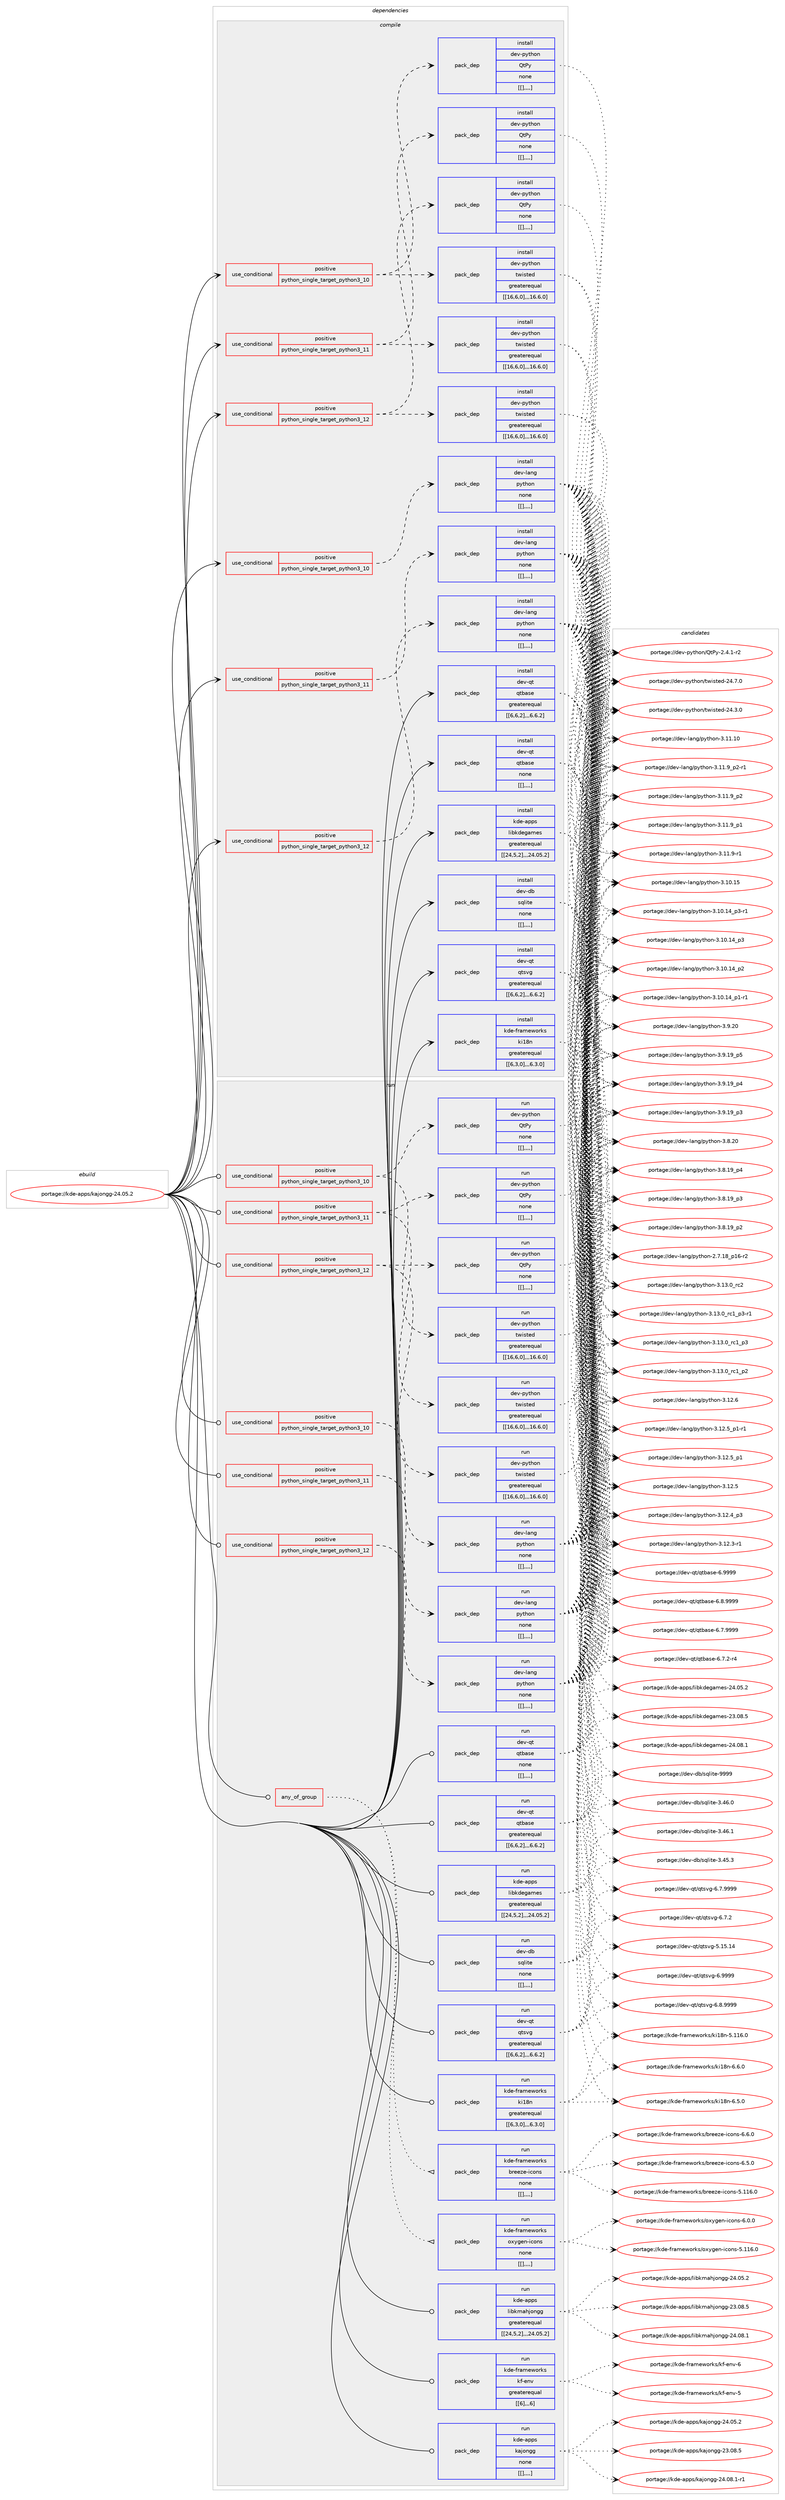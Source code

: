 digraph prolog {

# *************
# Graph options
# *************

newrank=true;
concentrate=true;
compound=true;
graph [rankdir=LR,fontname=Helvetica,fontsize=10,ranksep=1.5];#, ranksep=2.5, nodesep=0.2];
edge  [arrowhead=vee];
node  [fontname=Helvetica,fontsize=10];

# **********
# The ebuild
# **********

subgraph cluster_leftcol {
color=gray;
label=<<i>ebuild</i>>;
id [label="portage://kde-apps/kajongg-24.05.2", color=red, width=4, href="../kde-apps/kajongg-24.05.2.svg"];
}

# ****************
# The dependencies
# ****************

subgraph cluster_midcol {
color=gray;
label=<<i>dependencies</i>>;
subgraph cluster_compile {
fillcolor="#eeeeee";
style=filled;
label=<<i>compile</i>>;
subgraph cond68932 {
dependency254668 [label=<<TABLE BORDER="0" CELLBORDER="1" CELLSPACING="0" CELLPADDING="4"><TR><TD ROWSPAN="3" CELLPADDING="10">use_conditional</TD></TR><TR><TD>positive</TD></TR><TR><TD>python_single_target_python3_10</TD></TR></TABLE>>, shape=none, color=red];
subgraph pack184049 {
dependency254669 [label=<<TABLE BORDER="0" CELLBORDER="1" CELLSPACING="0" CELLPADDING="4" WIDTH="220"><TR><TD ROWSPAN="6" CELLPADDING="30">pack_dep</TD></TR><TR><TD WIDTH="110">install</TD></TR><TR><TD>dev-lang</TD></TR><TR><TD>python</TD></TR><TR><TD>none</TD></TR><TR><TD>[[],,,,]</TD></TR></TABLE>>, shape=none, color=blue];
}
dependency254668:e -> dependency254669:w [weight=20,style="dashed",arrowhead="vee"];
}
id:e -> dependency254668:w [weight=20,style="solid",arrowhead="vee"];
subgraph cond68933 {
dependency254670 [label=<<TABLE BORDER="0" CELLBORDER="1" CELLSPACING="0" CELLPADDING="4"><TR><TD ROWSPAN="3" CELLPADDING="10">use_conditional</TD></TR><TR><TD>positive</TD></TR><TR><TD>python_single_target_python3_10</TD></TR></TABLE>>, shape=none, color=red];
subgraph pack184050 {
dependency254671 [label=<<TABLE BORDER="0" CELLBORDER="1" CELLSPACING="0" CELLPADDING="4" WIDTH="220"><TR><TD ROWSPAN="6" CELLPADDING="30">pack_dep</TD></TR><TR><TD WIDTH="110">install</TD></TR><TR><TD>dev-python</TD></TR><TR><TD>QtPy</TD></TR><TR><TD>none</TD></TR><TR><TD>[[],,,,]</TD></TR></TABLE>>, shape=none, color=blue];
}
dependency254670:e -> dependency254671:w [weight=20,style="dashed",arrowhead="vee"];
subgraph pack184051 {
dependency254672 [label=<<TABLE BORDER="0" CELLBORDER="1" CELLSPACING="0" CELLPADDING="4" WIDTH="220"><TR><TD ROWSPAN="6" CELLPADDING="30">pack_dep</TD></TR><TR><TD WIDTH="110">install</TD></TR><TR><TD>dev-python</TD></TR><TR><TD>twisted</TD></TR><TR><TD>greaterequal</TD></TR><TR><TD>[[16,6,0],,,16.6.0]</TD></TR></TABLE>>, shape=none, color=blue];
}
dependency254670:e -> dependency254672:w [weight=20,style="dashed",arrowhead="vee"];
}
id:e -> dependency254670:w [weight=20,style="solid",arrowhead="vee"];
subgraph cond68934 {
dependency254673 [label=<<TABLE BORDER="0" CELLBORDER="1" CELLSPACING="0" CELLPADDING="4"><TR><TD ROWSPAN="3" CELLPADDING="10">use_conditional</TD></TR><TR><TD>positive</TD></TR><TR><TD>python_single_target_python3_11</TD></TR></TABLE>>, shape=none, color=red];
subgraph pack184052 {
dependency254674 [label=<<TABLE BORDER="0" CELLBORDER="1" CELLSPACING="0" CELLPADDING="4" WIDTH="220"><TR><TD ROWSPAN="6" CELLPADDING="30">pack_dep</TD></TR><TR><TD WIDTH="110">install</TD></TR><TR><TD>dev-lang</TD></TR><TR><TD>python</TD></TR><TR><TD>none</TD></TR><TR><TD>[[],,,,]</TD></TR></TABLE>>, shape=none, color=blue];
}
dependency254673:e -> dependency254674:w [weight=20,style="dashed",arrowhead="vee"];
}
id:e -> dependency254673:w [weight=20,style="solid",arrowhead="vee"];
subgraph cond68935 {
dependency254675 [label=<<TABLE BORDER="0" CELLBORDER="1" CELLSPACING="0" CELLPADDING="4"><TR><TD ROWSPAN="3" CELLPADDING="10">use_conditional</TD></TR><TR><TD>positive</TD></TR><TR><TD>python_single_target_python3_11</TD></TR></TABLE>>, shape=none, color=red];
subgraph pack184053 {
dependency254676 [label=<<TABLE BORDER="0" CELLBORDER="1" CELLSPACING="0" CELLPADDING="4" WIDTH="220"><TR><TD ROWSPAN="6" CELLPADDING="30">pack_dep</TD></TR><TR><TD WIDTH="110">install</TD></TR><TR><TD>dev-python</TD></TR><TR><TD>QtPy</TD></TR><TR><TD>none</TD></TR><TR><TD>[[],,,,]</TD></TR></TABLE>>, shape=none, color=blue];
}
dependency254675:e -> dependency254676:w [weight=20,style="dashed",arrowhead="vee"];
subgraph pack184054 {
dependency254677 [label=<<TABLE BORDER="0" CELLBORDER="1" CELLSPACING="0" CELLPADDING="4" WIDTH="220"><TR><TD ROWSPAN="6" CELLPADDING="30">pack_dep</TD></TR><TR><TD WIDTH="110">install</TD></TR><TR><TD>dev-python</TD></TR><TR><TD>twisted</TD></TR><TR><TD>greaterequal</TD></TR><TR><TD>[[16,6,0],,,16.6.0]</TD></TR></TABLE>>, shape=none, color=blue];
}
dependency254675:e -> dependency254677:w [weight=20,style="dashed",arrowhead="vee"];
}
id:e -> dependency254675:w [weight=20,style="solid",arrowhead="vee"];
subgraph cond68936 {
dependency254678 [label=<<TABLE BORDER="0" CELLBORDER="1" CELLSPACING="0" CELLPADDING="4"><TR><TD ROWSPAN="3" CELLPADDING="10">use_conditional</TD></TR><TR><TD>positive</TD></TR><TR><TD>python_single_target_python3_12</TD></TR></TABLE>>, shape=none, color=red];
subgraph pack184055 {
dependency254679 [label=<<TABLE BORDER="0" CELLBORDER="1" CELLSPACING="0" CELLPADDING="4" WIDTH="220"><TR><TD ROWSPAN="6" CELLPADDING="30">pack_dep</TD></TR><TR><TD WIDTH="110">install</TD></TR><TR><TD>dev-lang</TD></TR><TR><TD>python</TD></TR><TR><TD>none</TD></TR><TR><TD>[[],,,,]</TD></TR></TABLE>>, shape=none, color=blue];
}
dependency254678:e -> dependency254679:w [weight=20,style="dashed",arrowhead="vee"];
}
id:e -> dependency254678:w [weight=20,style="solid",arrowhead="vee"];
subgraph cond68937 {
dependency254680 [label=<<TABLE BORDER="0" CELLBORDER="1" CELLSPACING="0" CELLPADDING="4"><TR><TD ROWSPAN="3" CELLPADDING="10">use_conditional</TD></TR><TR><TD>positive</TD></TR><TR><TD>python_single_target_python3_12</TD></TR></TABLE>>, shape=none, color=red];
subgraph pack184056 {
dependency254681 [label=<<TABLE BORDER="0" CELLBORDER="1" CELLSPACING="0" CELLPADDING="4" WIDTH="220"><TR><TD ROWSPAN="6" CELLPADDING="30">pack_dep</TD></TR><TR><TD WIDTH="110">install</TD></TR><TR><TD>dev-python</TD></TR><TR><TD>QtPy</TD></TR><TR><TD>none</TD></TR><TR><TD>[[],,,,]</TD></TR></TABLE>>, shape=none, color=blue];
}
dependency254680:e -> dependency254681:w [weight=20,style="dashed",arrowhead="vee"];
subgraph pack184057 {
dependency254682 [label=<<TABLE BORDER="0" CELLBORDER="1" CELLSPACING="0" CELLPADDING="4" WIDTH="220"><TR><TD ROWSPAN="6" CELLPADDING="30">pack_dep</TD></TR><TR><TD WIDTH="110">install</TD></TR><TR><TD>dev-python</TD></TR><TR><TD>twisted</TD></TR><TR><TD>greaterequal</TD></TR><TR><TD>[[16,6,0],,,16.6.0]</TD></TR></TABLE>>, shape=none, color=blue];
}
dependency254680:e -> dependency254682:w [weight=20,style="dashed",arrowhead="vee"];
}
id:e -> dependency254680:w [weight=20,style="solid",arrowhead="vee"];
subgraph pack184058 {
dependency254683 [label=<<TABLE BORDER="0" CELLBORDER="1" CELLSPACING="0" CELLPADDING="4" WIDTH="220"><TR><TD ROWSPAN="6" CELLPADDING="30">pack_dep</TD></TR><TR><TD WIDTH="110">install</TD></TR><TR><TD>dev-db</TD></TR><TR><TD>sqlite</TD></TR><TR><TD>none</TD></TR><TR><TD>[[],,,,]</TD></TR></TABLE>>, shape=none, color=blue];
}
id:e -> dependency254683:w [weight=20,style="solid",arrowhead="vee"];
subgraph pack184059 {
dependency254684 [label=<<TABLE BORDER="0" CELLBORDER="1" CELLSPACING="0" CELLPADDING="4" WIDTH="220"><TR><TD ROWSPAN="6" CELLPADDING="30">pack_dep</TD></TR><TR><TD WIDTH="110">install</TD></TR><TR><TD>dev-qt</TD></TR><TR><TD>qtbase</TD></TR><TR><TD>greaterequal</TD></TR><TR><TD>[[6,6,2],,,6.6.2]</TD></TR></TABLE>>, shape=none, color=blue];
}
id:e -> dependency254684:w [weight=20,style="solid",arrowhead="vee"];
subgraph pack184060 {
dependency254685 [label=<<TABLE BORDER="0" CELLBORDER="1" CELLSPACING="0" CELLPADDING="4" WIDTH="220"><TR><TD ROWSPAN="6" CELLPADDING="30">pack_dep</TD></TR><TR><TD WIDTH="110">install</TD></TR><TR><TD>dev-qt</TD></TR><TR><TD>qtbase</TD></TR><TR><TD>none</TD></TR><TR><TD>[[],,,,]</TD></TR></TABLE>>, shape=none, color=blue];
}
id:e -> dependency254685:w [weight=20,style="solid",arrowhead="vee"];
subgraph pack184061 {
dependency254686 [label=<<TABLE BORDER="0" CELLBORDER="1" CELLSPACING="0" CELLPADDING="4" WIDTH="220"><TR><TD ROWSPAN="6" CELLPADDING="30">pack_dep</TD></TR><TR><TD WIDTH="110">install</TD></TR><TR><TD>dev-qt</TD></TR><TR><TD>qtsvg</TD></TR><TR><TD>greaterequal</TD></TR><TR><TD>[[6,6,2],,,6.6.2]</TD></TR></TABLE>>, shape=none, color=blue];
}
id:e -> dependency254686:w [weight=20,style="solid",arrowhead="vee"];
subgraph pack184062 {
dependency254687 [label=<<TABLE BORDER="0" CELLBORDER="1" CELLSPACING="0" CELLPADDING="4" WIDTH="220"><TR><TD ROWSPAN="6" CELLPADDING="30">pack_dep</TD></TR><TR><TD WIDTH="110">install</TD></TR><TR><TD>kde-apps</TD></TR><TR><TD>libkdegames</TD></TR><TR><TD>greaterequal</TD></TR><TR><TD>[[24,5,2],,,24.05.2]</TD></TR></TABLE>>, shape=none, color=blue];
}
id:e -> dependency254687:w [weight=20,style="solid",arrowhead="vee"];
subgraph pack184063 {
dependency254688 [label=<<TABLE BORDER="0" CELLBORDER="1" CELLSPACING="0" CELLPADDING="4" WIDTH="220"><TR><TD ROWSPAN="6" CELLPADDING="30">pack_dep</TD></TR><TR><TD WIDTH="110">install</TD></TR><TR><TD>kde-frameworks</TD></TR><TR><TD>ki18n</TD></TR><TR><TD>greaterequal</TD></TR><TR><TD>[[6,3,0],,,6.3.0]</TD></TR></TABLE>>, shape=none, color=blue];
}
id:e -> dependency254688:w [weight=20,style="solid",arrowhead="vee"];
}
subgraph cluster_compileandrun {
fillcolor="#eeeeee";
style=filled;
label=<<i>compile and run</i>>;
}
subgraph cluster_run {
fillcolor="#eeeeee";
style=filled;
label=<<i>run</i>>;
subgraph any1527 {
dependency254689 [label=<<TABLE BORDER="0" CELLBORDER="1" CELLSPACING="0" CELLPADDING="4"><TR><TD CELLPADDING="10">any_of_group</TD></TR></TABLE>>, shape=none, color=red];subgraph pack184064 {
dependency254690 [label=<<TABLE BORDER="0" CELLBORDER="1" CELLSPACING="0" CELLPADDING="4" WIDTH="220"><TR><TD ROWSPAN="6" CELLPADDING="30">pack_dep</TD></TR><TR><TD WIDTH="110">run</TD></TR><TR><TD>kde-frameworks</TD></TR><TR><TD>breeze-icons</TD></TR><TR><TD>none</TD></TR><TR><TD>[[],,,,]</TD></TR></TABLE>>, shape=none, color=blue];
}
dependency254689:e -> dependency254690:w [weight=20,style="dotted",arrowhead="oinv"];
subgraph pack184065 {
dependency254691 [label=<<TABLE BORDER="0" CELLBORDER="1" CELLSPACING="0" CELLPADDING="4" WIDTH="220"><TR><TD ROWSPAN="6" CELLPADDING="30">pack_dep</TD></TR><TR><TD WIDTH="110">run</TD></TR><TR><TD>kde-frameworks</TD></TR><TR><TD>oxygen-icons</TD></TR><TR><TD>none</TD></TR><TR><TD>[[],,,,]</TD></TR></TABLE>>, shape=none, color=blue];
}
dependency254689:e -> dependency254691:w [weight=20,style="dotted",arrowhead="oinv"];
}
id:e -> dependency254689:w [weight=20,style="solid",arrowhead="odot"];
subgraph cond68938 {
dependency254692 [label=<<TABLE BORDER="0" CELLBORDER="1" CELLSPACING="0" CELLPADDING="4"><TR><TD ROWSPAN="3" CELLPADDING="10">use_conditional</TD></TR><TR><TD>positive</TD></TR><TR><TD>python_single_target_python3_10</TD></TR></TABLE>>, shape=none, color=red];
subgraph pack184066 {
dependency254693 [label=<<TABLE BORDER="0" CELLBORDER="1" CELLSPACING="0" CELLPADDING="4" WIDTH="220"><TR><TD ROWSPAN="6" CELLPADDING="30">pack_dep</TD></TR><TR><TD WIDTH="110">run</TD></TR><TR><TD>dev-lang</TD></TR><TR><TD>python</TD></TR><TR><TD>none</TD></TR><TR><TD>[[],,,,]</TD></TR></TABLE>>, shape=none, color=blue];
}
dependency254692:e -> dependency254693:w [weight=20,style="dashed",arrowhead="vee"];
}
id:e -> dependency254692:w [weight=20,style="solid",arrowhead="odot"];
subgraph cond68939 {
dependency254694 [label=<<TABLE BORDER="0" CELLBORDER="1" CELLSPACING="0" CELLPADDING="4"><TR><TD ROWSPAN="3" CELLPADDING="10">use_conditional</TD></TR><TR><TD>positive</TD></TR><TR><TD>python_single_target_python3_10</TD></TR></TABLE>>, shape=none, color=red];
subgraph pack184067 {
dependency254695 [label=<<TABLE BORDER="0" CELLBORDER="1" CELLSPACING="0" CELLPADDING="4" WIDTH="220"><TR><TD ROWSPAN="6" CELLPADDING="30">pack_dep</TD></TR><TR><TD WIDTH="110">run</TD></TR><TR><TD>dev-python</TD></TR><TR><TD>QtPy</TD></TR><TR><TD>none</TD></TR><TR><TD>[[],,,,]</TD></TR></TABLE>>, shape=none, color=blue];
}
dependency254694:e -> dependency254695:w [weight=20,style="dashed",arrowhead="vee"];
subgraph pack184068 {
dependency254696 [label=<<TABLE BORDER="0" CELLBORDER="1" CELLSPACING="0" CELLPADDING="4" WIDTH="220"><TR><TD ROWSPAN="6" CELLPADDING="30">pack_dep</TD></TR><TR><TD WIDTH="110">run</TD></TR><TR><TD>dev-python</TD></TR><TR><TD>twisted</TD></TR><TR><TD>greaterequal</TD></TR><TR><TD>[[16,6,0],,,16.6.0]</TD></TR></TABLE>>, shape=none, color=blue];
}
dependency254694:e -> dependency254696:w [weight=20,style="dashed",arrowhead="vee"];
}
id:e -> dependency254694:w [weight=20,style="solid",arrowhead="odot"];
subgraph cond68940 {
dependency254697 [label=<<TABLE BORDER="0" CELLBORDER="1" CELLSPACING="0" CELLPADDING="4"><TR><TD ROWSPAN="3" CELLPADDING="10">use_conditional</TD></TR><TR><TD>positive</TD></TR><TR><TD>python_single_target_python3_11</TD></TR></TABLE>>, shape=none, color=red];
subgraph pack184069 {
dependency254698 [label=<<TABLE BORDER="0" CELLBORDER="1" CELLSPACING="0" CELLPADDING="4" WIDTH="220"><TR><TD ROWSPAN="6" CELLPADDING="30">pack_dep</TD></TR><TR><TD WIDTH="110">run</TD></TR><TR><TD>dev-lang</TD></TR><TR><TD>python</TD></TR><TR><TD>none</TD></TR><TR><TD>[[],,,,]</TD></TR></TABLE>>, shape=none, color=blue];
}
dependency254697:e -> dependency254698:w [weight=20,style="dashed",arrowhead="vee"];
}
id:e -> dependency254697:w [weight=20,style="solid",arrowhead="odot"];
subgraph cond68941 {
dependency254699 [label=<<TABLE BORDER="0" CELLBORDER="1" CELLSPACING="0" CELLPADDING="4"><TR><TD ROWSPAN="3" CELLPADDING="10">use_conditional</TD></TR><TR><TD>positive</TD></TR><TR><TD>python_single_target_python3_11</TD></TR></TABLE>>, shape=none, color=red];
subgraph pack184070 {
dependency254700 [label=<<TABLE BORDER="0" CELLBORDER="1" CELLSPACING="0" CELLPADDING="4" WIDTH="220"><TR><TD ROWSPAN="6" CELLPADDING="30">pack_dep</TD></TR><TR><TD WIDTH="110">run</TD></TR><TR><TD>dev-python</TD></TR><TR><TD>QtPy</TD></TR><TR><TD>none</TD></TR><TR><TD>[[],,,,]</TD></TR></TABLE>>, shape=none, color=blue];
}
dependency254699:e -> dependency254700:w [weight=20,style="dashed",arrowhead="vee"];
subgraph pack184071 {
dependency254701 [label=<<TABLE BORDER="0" CELLBORDER="1" CELLSPACING="0" CELLPADDING="4" WIDTH="220"><TR><TD ROWSPAN="6" CELLPADDING="30">pack_dep</TD></TR><TR><TD WIDTH="110">run</TD></TR><TR><TD>dev-python</TD></TR><TR><TD>twisted</TD></TR><TR><TD>greaterequal</TD></TR><TR><TD>[[16,6,0],,,16.6.0]</TD></TR></TABLE>>, shape=none, color=blue];
}
dependency254699:e -> dependency254701:w [weight=20,style="dashed",arrowhead="vee"];
}
id:e -> dependency254699:w [weight=20,style="solid",arrowhead="odot"];
subgraph cond68942 {
dependency254702 [label=<<TABLE BORDER="0" CELLBORDER="1" CELLSPACING="0" CELLPADDING="4"><TR><TD ROWSPAN="3" CELLPADDING="10">use_conditional</TD></TR><TR><TD>positive</TD></TR><TR><TD>python_single_target_python3_12</TD></TR></TABLE>>, shape=none, color=red];
subgraph pack184072 {
dependency254703 [label=<<TABLE BORDER="0" CELLBORDER="1" CELLSPACING="0" CELLPADDING="4" WIDTH="220"><TR><TD ROWSPAN="6" CELLPADDING="30">pack_dep</TD></TR><TR><TD WIDTH="110">run</TD></TR><TR><TD>dev-lang</TD></TR><TR><TD>python</TD></TR><TR><TD>none</TD></TR><TR><TD>[[],,,,]</TD></TR></TABLE>>, shape=none, color=blue];
}
dependency254702:e -> dependency254703:w [weight=20,style="dashed",arrowhead="vee"];
}
id:e -> dependency254702:w [weight=20,style="solid",arrowhead="odot"];
subgraph cond68943 {
dependency254704 [label=<<TABLE BORDER="0" CELLBORDER="1" CELLSPACING="0" CELLPADDING="4"><TR><TD ROWSPAN="3" CELLPADDING="10">use_conditional</TD></TR><TR><TD>positive</TD></TR><TR><TD>python_single_target_python3_12</TD></TR></TABLE>>, shape=none, color=red];
subgraph pack184073 {
dependency254705 [label=<<TABLE BORDER="0" CELLBORDER="1" CELLSPACING="0" CELLPADDING="4" WIDTH="220"><TR><TD ROWSPAN="6" CELLPADDING="30">pack_dep</TD></TR><TR><TD WIDTH="110">run</TD></TR><TR><TD>dev-python</TD></TR><TR><TD>QtPy</TD></TR><TR><TD>none</TD></TR><TR><TD>[[],,,,]</TD></TR></TABLE>>, shape=none, color=blue];
}
dependency254704:e -> dependency254705:w [weight=20,style="dashed",arrowhead="vee"];
subgraph pack184074 {
dependency254706 [label=<<TABLE BORDER="0" CELLBORDER="1" CELLSPACING="0" CELLPADDING="4" WIDTH="220"><TR><TD ROWSPAN="6" CELLPADDING="30">pack_dep</TD></TR><TR><TD WIDTH="110">run</TD></TR><TR><TD>dev-python</TD></TR><TR><TD>twisted</TD></TR><TR><TD>greaterequal</TD></TR><TR><TD>[[16,6,0],,,16.6.0]</TD></TR></TABLE>>, shape=none, color=blue];
}
dependency254704:e -> dependency254706:w [weight=20,style="dashed",arrowhead="vee"];
}
id:e -> dependency254704:w [weight=20,style="solid",arrowhead="odot"];
subgraph pack184075 {
dependency254707 [label=<<TABLE BORDER="0" CELLBORDER="1" CELLSPACING="0" CELLPADDING="4" WIDTH="220"><TR><TD ROWSPAN="6" CELLPADDING="30">pack_dep</TD></TR><TR><TD WIDTH="110">run</TD></TR><TR><TD>dev-db</TD></TR><TR><TD>sqlite</TD></TR><TR><TD>none</TD></TR><TR><TD>[[],,,,]</TD></TR></TABLE>>, shape=none, color=blue];
}
id:e -> dependency254707:w [weight=20,style="solid",arrowhead="odot"];
subgraph pack184076 {
dependency254708 [label=<<TABLE BORDER="0" CELLBORDER="1" CELLSPACING="0" CELLPADDING="4" WIDTH="220"><TR><TD ROWSPAN="6" CELLPADDING="30">pack_dep</TD></TR><TR><TD WIDTH="110">run</TD></TR><TR><TD>dev-qt</TD></TR><TR><TD>qtbase</TD></TR><TR><TD>greaterequal</TD></TR><TR><TD>[[6,6,2],,,6.6.2]</TD></TR></TABLE>>, shape=none, color=blue];
}
id:e -> dependency254708:w [weight=20,style="solid",arrowhead="odot"];
subgraph pack184077 {
dependency254709 [label=<<TABLE BORDER="0" CELLBORDER="1" CELLSPACING="0" CELLPADDING="4" WIDTH="220"><TR><TD ROWSPAN="6" CELLPADDING="30">pack_dep</TD></TR><TR><TD WIDTH="110">run</TD></TR><TR><TD>dev-qt</TD></TR><TR><TD>qtbase</TD></TR><TR><TD>none</TD></TR><TR><TD>[[],,,,]</TD></TR></TABLE>>, shape=none, color=blue];
}
id:e -> dependency254709:w [weight=20,style="solid",arrowhead="odot"];
subgraph pack184078 {
dependency254710 [label=<<TABLE BORDER="0" CELLBORDER="1" CELLSPACING="0" CELLPADDING="4" WIDTH="220"><TR><TD ROWSPAN="6" CELLPADDING="30">pack_dep</TD></TR><TR><TD WIDTH="110">run</TD></TR><TR><TD>dev-qt</TD></TR><TR><TD>qtsvg</TD></TR><TR><TD>greaterequal</TD></TR><TR><TD>[[6,6,2],,,6.6.2]</TD></TR></TABLE>>, shape=none, color=blue];
}
id:e -> dependency254710:w [weight=20,style="solid",arrowhead="odot"];
subgraph pack184079 {
dependency254711 [label=<<TABLE BORDER="0" CELLBORDER="1" CELLSPACING="0" CELLPADDING="4" WIDTH="220"><TR><TD ROWSPAN="6" CELLPADDING="30">pack_dep</TD></TR><TR><TD WIDTH="110">run</TD></TR><TR><TD>kde-apps</TD></TR><TR><TD>libkdegames</TD></TR><TR><TD>greaterequal</TD></TR><TR><TD>[[24,5,2],,,24.05.2]</TD></TR></TABLE>>, shape=none, color=blue];
}
id:e -> dependency254711:w [weight=20,style="solid",arrowhead="odot"];
subgraph pack184080 {
dependency254712 [label=<<TABLE BORDER="0" CELLBORDER="1" CELLSPACING="0" CELLPADDING="4" WIDTH="220"><TR><TD ROWSPAN="6" CELLPADDING="30">pack_dep</TD></TR><TR><TD WIDTH="110">run</TD></TR><TR><TD>kde-apps</TD></TR><TR><TD>libkmahjongg</TD></TR><TR><TD>greaterequal</TD></TR><TR><TD>[[24,5,2],,,24.05.2]</TD></TR></TABLE>>, shape=none, color=blue];
}
id:e -> dependency254712:w [weight=20,style="solid",arrowhead="odot"];
subgraph pack184081 {
dependency254713 [label=<<TABLE BORDER="0" CELLBORDER="1" CELLSPACING="0" CELLPADDING="4" WIDTH="220"><TR><TD ROWSPAN="6" CELLPADDING="30">pack_dep</TD></TR><TR><TD WIDTH="110">run</TD></TR><TR><TD>kde-frameworks</TD></TR><TR><TD>kf-env</TD></TR><TR><TD>greaterequal</TD></TR><TR><TD>[[6],,,6]</TD></TR></TABLE>>, shape=none, color=blue];
}
id:e -> dependency254713:w [weight=20,style="solid",arrowhead="odot"];
subgraph pack184082 {
dependency254714 [label=<<TABLE BORDER="0" CELLBORDER="1" CELLSPACING="0" CELLPADDING="4" WIDTH="220"><TR><TD ROWSPAN="6" CELLPADDING="30">pack_dep</TD></TR><TR><TD WIDTH="110">run</TD></TR><TR><TD>kde-frameworks</TD></TR><TR><TD>ki18n</TD></TR><TR><TD>greaterequal</TD></TR><TR><TD>[[6,3,0],,,6.3.0]</TD></TR></TABLE>>, shape=none, color=blue];
}
id:e -> dependency254714:w [weight=20,style="solid",arrowhead="odot"];
subgraph pack184083 {
dependency254715 [label=<<TABLE BORDER="0" CELLBORDER="1" CELLSPACING="0" CELLPADDING="4" WIDTH="220"><TR><TD ROWSPAN="6" CELLPADDING="30">pack_dep</TD></TR><TR><TD WIDTH="110">run</TD></TR><TR><TD>kde-apps</TD></TR><TR><TD>kajongg</TD></TR><TR><TD>none</TD></TR><TR><TD>[[],,,,]</TD></TR></TABLE>>, shape=none, color=blue];
}
id:e -> dependency254715:w [weight=20,style="solid",arrowhead="odot"];
}
}

# **************
# The candidates
# **************

subgraph cluster_choices {
rank=same;
color=gray;
label=<<i>candidates</i>>;

subgraph choice184049 {
color=black;
nodesep=1;
choice10010111845108971101034711212111610411111045514649514648951149950 [label="portage://dev-lang/python-3.13.0_rc2", color=red, width=4,href="../dev-lang/python-3.13.0_rc2.svg"];
choice1001011184510897110103471121211161041111104551464951464895114994995112514511449 [label="portage://dev-lang/python-3.13.0_rc1_p3-r1", color=red, width=4,href="../dev-lang/python-3.13.0_rc1_p3-r1.svg"];
choice100101118451089711010347112121116104111110455146495146489511499499511251 [label="portage://dev-lang/python-3.13.0_rc1_p3", color=red, width=4,href="../dev-lang/python-3.13.0_rc1_p3.svg"];
choice100101118451089711010347112121116104111110455146495146489511499499511250 [label="portage://dev-lang/python-3.13.0_rc1_p2", color=red, width=4,href="../dev-lang/python-3.13.0_rc1_p2.svg"];
choice10010111845108971101034711212111610411111045514649504654 [label="portage://dev-lang/python-3.12.6", color=red, width=4,href="../dev-lang/python-3.12.6.svg"];
choice1001011184510897110103471121211161041111104551464950465395112494511449 [label="portage://dev-lang/python-3.12.5_p1-r1", color=red, width=4,href="../dev-lang/python-3.12.5_p1-r1.svg"];
choice100101118451089711010347112121116104111110455146495046539511249 [label="portage://dev-lang/python-3.12.5_p1", color=red, width=4,href="../dev-lang/python-3.12.5_p1.svg"];
choice10010111845108971101034711212111610411111045514649504653 [label="portage://dev-lang/python-3.12.5", color=red, width=4,href="../dev-lang/python-3.12.5.svg"];
choice100101118451089711010347112121116104111110455146495046529511251 [label="portage://dev-lang/python-3.12.4_p3", color=red, width=4,href="../dev-lang/python-3.12.4_p3.svg"];
choice100101118451089711010347112121116104111110455146495046514511449 [label="portage://dev-lang/python-3.12.3-r1", color=red, width=4,href="../dev-lang/python-3.12.3-r1.svg"];
choice1001011184510897110103471121211161041111104551464949464948 [label="portage://dev-lang/python-3.11.10", color=red, width=4,href="../dev-lang/python-3.11.10.svg"];
choice1001011184510897110103471121211161041111104551464949465795112504511449 [label="portage://dev-lang/python-3.11.9_p2-r1", color=red, width=4,href="../dev-lang/python-3.11.9_p2-r1.svg"];
choice100101118451089711010347112121116104111110455146494946579511250 [label="portage://dev-lang/python-3.11.9_p2", color=red, width=4,href="../dev-lang/python-3.11.9_p2.svg"];
choice100101118451089711010347112121116104111110455146494946579511249 [label="portage://dev-lang/python-3.11.9_p1", color=red, width=4,href="../dev-lang/python-3.11.9_p1.svg"];
choice100101118451089711010347112121116104111110455146494946574511449 [label="portage://dev-lang/python-3.11.9-r1", color=red, width=4,href="../dev-lang/python-3.11.9-r1.svg"];
choice1001011184510897110103471121211161041111104551464948464953 [label="portage://dev-lang/python-3.10.15", color=red, width=4,href="../dev-lang/python-3.10.15.svg"];
choice100101118451089711010347112121116104111110455146494846495295112514511449 [label="portage://dev-lang/python-3.10.14_p3-r1", color=red, width=4,href="../dev-lang/python-3.10.14_p3-r1.svg"];
choice10010111845108971101034711212111610411111045514649484649529511251 [label="portage://dev-lang/python-3.10.14_p3", color=red, width=4,href="../dev-lang/python-3.10.14_p3.svg"];
choice10010111845108971101034711212111610411111045514649484649529511250 [label="portage://dev-lang/python-3.10.14_p2", color=red, width=4,href="../dev-lang/python-3.10.14_p2.svg"];
choice100101118451089711010347112121116104111110455146494846495295112494511449 [label="portage://dev-lang/python-3.10.14_p1-r1", color=red, width=4,href="../dev-lang/python-3.10.14_p1-r1.svg"];
choice10010111845108971101034711212111610411111045514657465048 [label="portage://dev-lang/python-3.9.20", color=red, width=4,href="../dev-lang/python-3.9.20.svg"];
choice100101118451089711010347112121116104111110455146574649579511253 [label="portage://dev-lang/python-3.9.19_p5", color=red, width=4,href="../dev-lang/python-3.9.19_p5.svg"];
choice100101118451089711010347112121116104111110455146574649579511252 [label="portage://dev-lang/python-3.9.19_p4", color=red, width=4,href="../dev-lang/python-3.9.19_p4.svg"];
choice100101118451089711010347112121116104111110455146574649579511251 [label="portage://dev-lang/python-3.9.19_p3", color=red, width=4,href="../dev-lang/python-3.9.19_p3.svg"];
choice10010111845108971101034711212111610411111045514656465048 [label="portage://dev-lang/python-3.8.20", color=red, width=4,href="../dev-lang/python-3.8.20.svg"];
choice100101118451089711010347112121116104111110455146564649579511252 [label="portage://dev-lang/python-3.8.19_p4", color=red, width=4,href="../dev-lang/python-3.8.19_p4.svg"];
choice100101118451089711010347112121116104111110455146564649579511251 [label="portage://dev-lang/python-3.8.19_p3", color=red, width=4,href="../dev-lang/python-3.8.19_p3.svg"];
choice100101118451089711010347112121116104111110455146564649579511250 [label="portage://dev-lang/python-3.8.19_p2", color=red, width=4,href="../dev-lang/python-3.8.19_p2.svg"];
choice100101118451089711010347112121116104111110455046554649569511249544511450 [label="portage://dev-lang/python-2.7.18_p16-r2", color=red, width=4,href="../dev-lang/python-2.7.18_p16-r2.svg"];
dependency254669:e -> choice10010111845108971101034711212111610411111045514649514648951149950:w [style=dotted,weight="100"];
dependency254669:e -> choice1001011184510897110103471121211161041111104551464951464895114994995112514511449:w [style=dotted,weight="100"];
dependency254669:e -> choice100101118451089711010347112121116104111110455146495146489511499499511251:w [style=dotted,weight="100"];
dependency254669:e -> choice100101118451089711010347112121116104111110455146495146489511499499511250:w [style=dotted,weight="100"];
dependency254669:e -> choice10010111845108971101034711212111610411111045514649504654:w [style=dotted,weight="100"];
dependency254669:e -> choice1001011184510897110103471121211161041111104551464950465395112494511449:w [style=dotted,weight="100"];
dependency254669:e -> choice100101118451089711010347112121116104111110455146495046539511249:w [style=dotted,weight="100"];
dependency254669:e -> choice10010111845108971101034711212111610411111045514649504653:w [style=dotted,weight="100"];
dependency254669:e -> choice100101118451089711010347112121116104111110455146495046529511251:w [style=dotted,weight="100"];
dependency254669:e -> choice100101118451089711010347112121116104111110455146495046514511449:w [style=dotted,weight="100"];
dependency254669:e -> choice1001011184510897110103471121211161041111104551464949464948:w [style=dotted,weight="100"];
dependency254669:e -> choice1001011184510897110103471121211161041111104551464949465795112504511449:w [style=dotted,weight="100"];
dependency254669:e -> choice100101118451089711010347112121116104111110455146494946579511250:w [style=dotted,weight="100"];
dependency254669:e -> choice100101118451089711010347112121116104111110455146494946579511249:w [style=dotted,weight="100"];
dependency254669:e -> choice100101118451089711010347112121116104111110455146494946574511449:w [style=dotted,weight="100"];
dependency254669:e -> choice1001011184510897110103471121211161041111104551464948464953:w [style=dotted,weight="100"];
dependency254669:e -> choice100101118451089711010347112121116104111110455146494846495295112514511449:w [style=dotted,weight="100"];
dependency254669:e -> choice10010111845108971101034711212111610411111045514649484649529511251:w [style=dotted,weight="100"];
dependency254669:e -> choice10010111845108971101034711212111610411111045514649484649529511250:w [style=dotted,weight="100"];
dependency254669:e -> choice100101118451089711010347112121116104111110455146494846495295112494511449:w [style=dotted,weight="100"];
dependency254669:e -> choice10010111845108971101034711212111610411111045514657465048:w [style=dotted,weight="100"];
dependency254669:e -> choice100101118451089711010347112121116104111110455146574649579511253:w [style=dotted,weight="100"];
dependency254669:e -> choice100101118451089711010347112121116104111110455146574649579511252:w [style=dotted,weight="100"];
dependency254669:e -> choice100101118451089711010347112121116104111110455146574649579511251:w [style=dotted,weight="100"];
dependency254669:e -> choice10010111845108971101034711212111610411111045514656465048:w [style=dotted,weight="100"];
dependency254669:e -> choice100101118451089711010347112121116104111110455146564649579511252:w [style=dotted,weight="100"];
dependency254669:e -> choice100101118451089711010347112121116104111110455146564649579511251:w [style=dotted,weight="100"];
dependency254669:e -> choice100101118451089711010347112121116104111110455146564649579511250:w [style=dotted,weight="100"];
dependency254669:e -> choice100101118451089711010347112121116104111110455046554649569511249544511450:w [style=dotted,weight="100"];
}
subgraph choice184050 {
color=black;
nodesep=1;
choice100101118451121211161041111104781116801214550465246494511450 [label="portage://dev-python/QtPy-2.4.1-r2", color=red, width=4,href="../dev-python/QtPy-2.4.1-r2.svg"];
dependency254671:e -> choice100101118451121211161041111104781116801214550465246494511450:w [style=dotted,weight="100"];
}
subgraph choice184051 {
color=black;
nodesep=1;
choice100101118451121211161041111104711611910511511610110045505246554648 [label="portage://dev-python/twisted-24.7.0", color=red, width=4,href="../dev-python/twisted-24.7.0.svg"];
choice100101118451121211161041111104711611910511511610110045505246514648 [label="portage://dev-python/twisted-24.3.0", color=red, width=4,href="../dev-python/twisted-24.3.0.svg"];
dependency254672:e -> choice100101118451121211161041111104711611910511511610110045505246554648:w [style=dotted,weight="100"];
dependency254672:e -> choice100101118451121211161041111104711611910511511610110045505246514648:w [style=dotted,weight="100"];
}
subgraph choice184052 {
color=black;
nodesep=1;
choice10010111845108971101034711212111610411111045514649514648951149950 [label="portage://dev-lang/python-3.13.0_rc2", color=red, width=4,href="../dev-lang/python-3.13.0_rc2.svg"];
choice1001011184510897110103471121211161041111104551464951464895114994995112514511449 [label="portage://dev-lang/python-3.13.0_rc1_p3-r1", color=red, width=4,href="../dev-lang/python-3.13.0_rc1_p3-r1.svg"];
choice100101118451089711010347112121116104111110455146495146489511499499511251 [label="portage://dev-lang/python-3.13.0_rc1_p3", color=red, width=4,href="../dev-lang/python-3.13.0_rc1_p3.svg"];
choice100101118451089711010347112121116104111110455146495146489511499499511250 [label="portage://dev-lang/python-3.13.0_rc1_p2", color=red, width=4,href="../dev-lang/python-3.13.0_rc1_p2.svg"];
choice10010111845108971101034711212111610411111045514649504654 [label="portage://dev-lang/python-3.12.6", color=red, width=4,href="../dev-lang/python-3.12.6.svg"];
choice1001011184510897110103471121211161041111104551464950465395112494511449 [label="portage://dev-lang/python-3.12.5_p1-r1", color=red, width=4,href="../dev-lang/python-3.12.5_p1-r1.svg"];
choice100101118451089711010347112121116104111110455146495046539511249 [label="portage://dev-lang/python-3.12.5_p1", color=red, width=4,href="../dev-lang/python-3.12.5_p1.svg"];
choice10010111845108971101034711212111610411111045514649504653 [label="portage://dev-lang/python-3.12.5", color=red, width=4,href="../dev-lang/python-3.12.5.svg"];
choice100101118451089711010347112121116104111110455146495046529511251 [label="portage://dev-lang/python-3.12.4_p3", color=red, width=4,href="../dev-lang/python-3.12.4_p3.svg"];
choice100101118451089711010347112121116104111110455146495046514511449 [label="portage://dev-lang/python-3.12.3-r1", color=red, width=4,href="../dev-lang/python-3.12.3-r1.svg"];
choice1001011184510897110103471121211161041111104551464949464948 [label="portage://dev-lang/python-3.11.10", color=red, width=4,href="../dev-lang/python-3.11.10.svg"];
choice1001011184510897110103471121211161041111104551464949465795112504511449 [label="portage://dev-lang/python-3.11.9_p2-r1", color=red, width=4,href="../dev-lang/python-3.11.9_p2-r1.svg"];
choice100101118451089711010347112121116104111110455146494946579511250 [label="portage://dev-lang/python-3.11.9_p2", color=red, width=4,href="../dev-lang/python-3.11.9_p2.svg"];
choice100101118451089711010347112121116104111110455146494946579511249 [label="portage://dev-lang/python-3.11.9_p1", color=red, width=4,href="../dev-lang/python-3.11.9_p1.svg"];
choice100101118451089711010347112121116104111110455146494946574511449 [label="portage://dev-lang/python-3.11.9-r1", color=red, width=4,href="../dev-lang/python-3.11.9-r1.svg"];
choice1001011184510897110103471121211161041111104551464948464953 [label="portage://dev-lang/python-3.10.15", color=red, width=4,href="../dev-lang/python-3.10.15.svg"];
choice100101118451089711010347112121116104111110455146494846495295112514511449 [label="portage://dev-lang/python-3.10.14_p3-r1", color=red, width=4,href="../dev-lang/python-3.10.14_p3-r1.svg"];
choice10010111845108971101034711212111610411111045514649484649529511251 [label="portage://dev-lang/python-3.10.14_p3", color=red, width=4,href="../dev-lang/python-3.10.14_p3.svg"];
choice10010111845108971101034711212111610411111045514649484649529511250 [label="portage://dev-lang/python-3.10.14_p2", color=red, width=4,href="../dev-lang/python-3.10.14_p2.svg"];
choice100101118451089711010347112121116104111110455146494846495295112494511449 [label="portage://dev-lang/python-3.10.14_p1-r1", color=red, width=4,href="../dev-lang/python-3.10.14_p1-r1.svg"];
choice10010111845108971101034711212111610411111045514657465048 [label="portage://dev-lang/python-3.9.20", color=red, width=4,href="../dev-lang/python-3.9.20.svg"];
choice100101118451089711010347112121116104111110455146574649579511253 [label="portage://dev-lang/python-3.9.19_p5", color=red, width=4,href="../dev-lang/python-3.9.19_p5.svg"];
choice100101118451089711010347112121116104111110455146574649579511252 [label="portage://dev-lang/python-3.9.19_p4", color=red, width=4,href="../dev-lang/python-3.9.19_p4.svg"];
choice100101118451089711010347112121116104111110455146574649579511251 [label="portage://dev-lang/python-3.9.19_p3", color=red, width=4,href="../dev-lang/python-3.9.19_p3.svg"];
choice10010111845108971101034711212111610411111045514656465048 [label="portage://dev-lang/python-3.8.20", color=red, width=4,href="../dev-lang/python-3.8.20.svg"];
choice100101118451089711010347112121116104111110455146564649579511252 [label="portage://dev-lang/python-3.8.19_p4", color=red, width=4,href="../dev-lang/python-3.8.19_p4.svg"];
choice100101118451089711010347112121116104111110455146564649579511251 [label="portage://dev-lang/python-3.8.19_p3", color=red, width=4,href="../dev-lang/python-3.8.19_p3.svg"];
choice100101118451089711010347112121116104111110455146564649579511250 [label="portage://dev-lang/python-3.8.19_p2", color=red, width=4,href="../dev-lang/python-3.8.19_p2.svg"];
choice100101118451089711010347112121116104111110455046554649569511249544511450 [label="portage://dev-lang/python-2.7.18_p16-r2", color=red, width=4,href="../dev-lang/python-2.7.18_p16-r2.svg"];
dependency254674:e -> choice10010111845108971101034711212111610411111045514649514648951149950:w [style=dotted,weight="100"];
dependency254674:e -> choice1001011184510897110103471121211161041111104551464951464895114994995112514511449:w [style=dotted,weight="100"];
dependency254674:e -> choice100101118451089711010347112121116104111110455146495146489511499499511251:w [style=dotted,weight="100"];
dependency254674:e -> choice100101118451089711010347112121116104111110455146495146489511499499511250:w [style=dotted,weight="100"];
dependency254674:e -> choice10010111845108971101034711212111610411111045514649504654:w [style=dotted,weight="100"];
dependency254674:e -> choice1001011184510897110103471121211161041111104551464950465395112494511449:w [style=dotted,weight="100"];
dependency254674:e -> choice100101118451089711010347112121116104111110455146495046539511249:w [style=dotted,weight="100"];
dependency254674:e -> choice10010111845108971101034711212111610411111045514649504653:w [style=dotted,weight="100"];
dependency254674:e -> choice100101118451089711010347112121116104111110455146495046529511251:w [style=dotted,weight="100"];
dependency254674:e -> choice100101118451089711010347112121116104111110455146495046514511449:w [style=dotted,weight="100"];
dependency254674:e -> choice1001011184510897110103471121211161041111104551464949464948:w [style=dotted,weight="100"];
dependency254674:e -> choice1001011184510897110103471121211161041111104551464949465795112504511449:w [style=dotted,weight="100"];
dependency254674:e -> choice100101118451089711010347112121116104111110455146494946579511250:w [style=dotted,weight="100"];
dependency254674:e -> choice100101118451089711010347112121116104111110455146494946579511249:w [style=dotted,weight="100"];
dependency254674:e -> choice100101118451089711010347112121116104111110455146494946574511449:w [style=dotted,weight="100"];
dependency254674:e -> choice1001011184510897110103471121211161041111104551464948464953:w [style=dotted,weight="100"];
dependency254674:e -> choice100101118451089711010347112121116104111110455146494846495295112514511449:w [style=dotted,weight="100"];
dependency254674:e -> choice10010111845108971101034711212111610411111045514649484649529511251:w [style=dotted,weight="100"];
dependency254674:e -> choice10010111845108971101034711212111610411111045514649484649529511250:w [style=dotted,weight="100"];
dependency254674:e -> choice100101118451089711010347112121116104111110455146494846495295112494511449:w [style=dotted,weight="100"];
dependency254674:e -> choice10010111845108971101034711212111610411111045514657465048:w [style=dotted,weight="100"];
dependency254674:e -> choice100101118451089711010347112121116104111110455146574649579511253:w [style=dotted,weight="100"];
dependency254674:e -> choice100101118451089711010347112121116104111110455146574649579511252:w [style=dotted,weight="100"];
dependency254674:e -> choice100101118451089711010347112121116104111110455146574649579511251:w [style=dotted,weight="100"];
dependency254674:e -> choice10010111845108971101034711212111610411111045514656465048:w [style=dotted,weight="100"];
dependency254674:e -> choice100101118451089711010347112121116104111110455146564649579511252:w [style=dotted,weight="100"];
dependency254674:e -> choice100101118451089711010347112121116104111110455146564649579511251:w [style=dotted,weight="100"];
dependency254674:e -> choice100101118451089711010347112121116104111110455146564649579511250:w [style=dotted,weight="100"];
dependency254674:e -> choice100101118451089711010347112121116104111110455046554649569511249544511450:w [style=dotted,weight="100"];
}
subgraph choice184053 {
color=black;
nodesep=1;
choice100101118451121211161041111104781116801214550465246494511450 [label="portage://dev-python/QtPy-2.4.1-r2", color=red, width=4,href="../dev-python/QtPy-2.4.1-r2.svg"];
dependency254676:e -> choice100101118451121211161041111104781116801214550465246494511450:w [style=dotted,weight="100"];
}
subgraph choice184054 {
color=black;
nodesep=1;
choice100101118451121211161041111104711611910511511610110045505246554648 [label="portage://dev-python/twisted-24.7.0", color=red, width=4,href="../dev-python/twisted-24.7.0.svg"];
choice100101118451121211161041111104711611910511511610110045505246514648 [label="portage://dev-python/twisted-24.3.0", color=red, width=4,href="../dev-python/twisted-24.3.0.svg"];
dependency254677:e -> choice100101118451121211161041111104711611910511511610110045505246554648:w [style=dotted,weight="100"];
dependency254677:e -> choice100101118451121211161041111104711611910511511610110045505246514648:w [style=dotted,weight="100"];
}
subgraph choice184055 {
color=black;
nodesep=1;
choice10010111845108971101034711212111610411111045514649514648951149950 [label="portage://dev-lang/python-3.13.0_rc2", color=red, width=4,href="../dev-lang/python-3.13.0_rc2.svg"];
choice1001011184510897110103471121211161041111104551464951464895114994995112514511449 [label="portage://dev-lang/python-3.13.0_rc1_p3-r1", color=red, width=4,href="../dev-lang/python-3.13.0_rc1_p3-r1.svg"];
choice100101118451089711010347112121116104111110455146495146489511499499511251 [label="portage://dev-lang/python-3.13.0_rc1_p3", color=red, width=4,href="../dev-lang/python-3.13.0_rc1_p3.svg"];
choice100101118451089711010347112121116104111110455146495146489511499499511250 [label="portage://dev-lang/python-3.13.0_rc1_p2", color=red, width=4,href="../dev-lang/python-3.13.0_rc1_p2.svg"];
choice10010111845108971101034711212111610411111045514649504654 [label="portage://dev-lang/python-3.12.6", color=red, width=4,href="../dev-lang/python-3.12.6.svg"];
choice1001011184510897110103471121211161041111104551464950465395112494511449 [label="portage://dev-lang/python-3.12.5_p1-r1", color=red, width=4,href="../dev-lang/python-3.12.5_p1-r1.svg"];
choice100101118451089711010347112121116104111110455146495046539511249 [label="portage://dev-lang/python-3.12.5_p1", color=red, width=4,href="../dev-lang/python-3.12.5_p1.svg"];
choice10010111845108971101034711212111610411111045514649504653 [label="portage://dev-lang/python-3.12.5", color=red, width=4,href="../dev-lang/python-3.12.5.svg"];
choice100101118451089711010347112121116104111110455146495046529511251 [label="portage://dev-lang/python-3.12.4_p3", color=red, width=4,href="../dev-lang/python-3.12.4_p3.svg"];
choice100101118451089711010347112121116104111110455146495046514511449 [label="portage://dev-lang/python-3.12.3-r1", color=red, width=4,href="../dev-lang/python-3.12.3-r1.svg"];
choice1001011184510897110103471121211161041111104551464949464948 [label="portage://dev-lang/python-3.11.10", color=red, width=4,href="../dev-lang/python-3.11.10.svg"];
choice1001011184510897110103471121211161041111104551464949465795112504511449 [label="portage://dev-lang/python-3.11.9_p2-r1", color=red, width=4,href="../dev-lang/python-3.11.9_p2-r1.svg"];
choice100101118451089711010347112121116104111110455146494946579511250 [label="portage://dev-lang/python-3.11.9_p2", color=red, width=4,href="../dev-lang/python-3.11.9_p2.svg"];
choice100101118451089711010347112121116104111110455146494946579511249 [label="portage://dev-lang/python-3.11.9_p1", color=red, width=4,href="../dev-lang/python-3.11.9_p1.svg"];
choice100101118451089711010347112121116104111110455146494946574511449 [label="portage://dev-lang/python-3.11.9-r1", color=red, width=4,href="../dev-lang/python-3.11.9-r1.svg"];
choice1001011184510897110103471121211161041111104551464948464953 [label="portage://dev-lang/python-3.10.15", color=red, width=4,href="../dev-lang/python-3.10.15.svg"];
choice100101118451089711010347112121116104111110455146494846495295112514511449 [label="portage://dev-lang/python-3.10.14_p3-r1", color=red, width=4,href="../dev-lang/python-3.10.14_p3-r1.svg"];
choice10010111845108971101034711212111610411111045514649484649529511251 [label="portage://dev-lang/python-3.10.14_p3", color=red, width=4,href="../dev-lang/python-3.10.14_p3.svg"];
choice10010111845108971101034711212111610411111045514649484649529511250 [label="portage://dev-lang/python-3.10.14_p2", color=red, width=4,href="../dev-lang/python-3.10.14_p2.svg"];
choice100101118451089711010347112121116104111110455146494846495295112494511449 [label="portage://dev-lang/python-3.10.14_p1-r1", color=red, width=4,href="../dev-lang/python-3.10.14_p1-r1.svg"];
choice10010111845108971101034711212111610411111045514657465048 [label="portage://dev-lang/python-3.9.20", color=red, width=4,href="../dev-lang/python-3.9.20.svg"];
choice100101118451089711010347112121116104111110455146574649579511253 [label="portage://dev-lang/python-3.9.19_p5", color=red, width=4,href="../dev-lang/python-3.9.19_p5.svg"];
choice100101118451089711010347112121116104111110455146574649579511252 [label="portage://dev-lang/python-3.9.19_p4", color=red, width=4,href="../dev-lang/python-3.9.19_p4.svg"];
choice100101118451089711010347112121116104111110455146574649579511251 [label="portage://dev-lang/python-3.9.19_p3", color=red, width=4,href="../dev-lang/python-3.9.19_p3.svg"];
choice10010111845108971101034711212111610411111045514656465048 [label="portage://dev-lang/python-3.8.20", color=red, width=4,href="../dev-lang/python-3.8.20.svg"];
choice100101118451089711010347112121116104111110455146564649579511252 [label="portage://dev-lang/python-3.8.19_p4", color=red, width=4,href="../dev-lang/python-3.8.19_p4.svg"];
choice100101118451089711010347112121116104111110455146564649579511251 [label="portage://dev-lang/python-3.8.19_p3", color=red, width=4,href="../dev-lang/python-3.8.19_p3.svg"];
choice100101118451089711010347112121116104111110455146564649579511250 [label="portage://dev-lang/python-3.8.19_p2", color=red, width=4,href="../dev-lang/python-3.8.19_p2.svg"];
choice100101118451089711010347112121116104111110455046554649569511249544511450 [label="portage://dev-lang/python-2.7.18_p16-r2", color=red, width=4,href="../dev-lang/python-2.7.18_p16-r2.svg"];
dependency254679:e -> choice10010111845108971101034711212111610411111045514649514648951149950:w [style=dotted,weight="100"];
dependency254679:e -> choice1001011184510897110103471121211161041111104551464951464895114994995112514511449:w [style=dotted,weight="100"];
dependency254679:e -> choice100101118451089711010347112121116104111110455146495146489511499499511251:w [style=dotted,weight="100"];
dependency254679:e -> choice100101118451089711010347112121116104111110455146495146489511499499511250:w [style=dotted,weight="100"];
dependency254679:e -> choice10010111845108971101034711212111610411111045514649504654:w [style=dotted,weight="100"];
dependency254679:e -> choice1001011184510897110103471121211161041111104551464950465395112494511449:w [style=dotted,weight="100"];
dependency254679:e -> choice100101118451089711010347112121116104111110455146495046539511249:w [style=dotted,weight="100"];
dependency254679:e -> choice10010111845108971101034711212111610411111045514649504653:w [style=dotted,weight="100"];
dependency254679:e -> choice100101118451089711010347112121116104111110455146495046529511251:w [style=dotted,weight="100"];
dependency254679:e -> choice100101118451089711010347112121116104111110455146495046514511449:w [style=dotted,weight="100"];
dependency254679:e -> choice1001011184510897110103471121211161041111104551464949464948:w [style=dotted,weight="100"];
dependency254679:e -> choice1001011184510897110103471121211161041111104551464949465795112504511449:w [style=dotted,weight="100"];
dependency254679:e -> choice100101118451089711010347112121116104111110455146494946579511250:w [style=dotted,weight="100"];
dependency254679:e -> choice100101118451089711010347112121116104111110455146494946579511249:w [style=dotted,weight="100"];
dependency254679:e -> choice100101118451089711010347112121116104111110455146494946574511449:w [style=dotted,weight="100"];
dependency254679:e -> choice1001011184510897110103471121211161041111104551464948464953:w [style=dotted,weight="100"];
dependency254679:e -> choice100101118451089711010347112121116104111110455146494846495295112514511449:w [style=dotted,weight="100"];
dependency254679:e -> choice10010111845108971101034711212111610411111045514649484649529511251:w [style=dotted,weight="100"];
dependency254679:e -> choice10010111845108971101034711212111610411111045514649484649529511250:w [style=dotted,weight="100"];
dependency254679:e -> choice100101118451089711010347112121116104111110455146494846495295112494511449:w [style=dotted,weight="100"];
dependency254679:e -> choice10010111845108971101034711212111610411111045514657465048:w [style=dotted,weight="100"];
dependency254679:e -> choice100101118451089711010347112121116104111110455146574649579511253:w [style=dotted,weight="100"];
dependency254679:e -> choice100101118451089711010347112121116104111110455146574649579511252:w [style=dotted,weight="100"];
dependency254679:e -> choice100101118451089711010347112121116104111110455146574649579511251:w [style=dotted,weight="100"];
dependency254679:e -> choice10010111845108971101034711212111610411111045514656465048:w [style=dotted,weight="100"];
dependency254679:e -> choice100101118451089711010347112121116104111110455146564649579511252:w [style=dotted,weight="100"];
dependency254679:e -> choice100101118451089711010347112121116104111110455146564649579511251:w [style=dotted,weight="100"];
dependency254679:e -> choice100101118451089711010347112121116104111110455146564649579511250:w [style=dotted,weight="100"];
dependency254679:e -> choice100101118451089711010347112121116104111110455046554649569511249544511450:w [style=dotted,weight="100"];
}
subgraph choice184056 {
color=black;
nodesep=1;
choice100101118451121211161041111104781116801214550465246494511450 [label="portage://dev-python/QtPy-2.4.1-r2", color=red, width=4,href="../dev-python/QtPy-2.4.1-r2.svg"];
dependency254681:e -> choice100101118451121211161041111104781116801214550465246494511450:w [style=dotted,weight="100"];
}
subgraph choice184057 {
color=black;
nodesep=1;
choice100101118451121211161041111104711611910511511610110045505246554648 [label="portage://dev-python/twisted-24.7.0", color=red, width=4,href="../dev-python/twisted-24.7.0.svg"];
choice100101118451121211161041111104711611910511511610110045505246514648 [label="portage://dev-python/twisted-24.3.0", color=red, width=4,href="../dev-python/twisted-24.3.0.svg"];
dependency254682:e -> choice100101118451121211161041111104711611910511511610110045505246554648:w [style=dotted,weight="100"];
dependency254682:e -> choice100101118451121211161041111104711611910511511610110045505246514648:w [style=dotted,weight="100"];
}
subgraph choice184058 {
color=black;
nodesep=1;
choice1001011184510098471151131081051161014557575757 [label="portage://dev-db/sqlite-9999", color=red, width=4,href="../dev-db/sqlite-9999.svg"];
choice10010111845100984711511310810511610145514652544649 [label="portage://dev-db/sqlite-3.46.1", color=red, width=4,href="../dev-db/sqlite-3.46.1.svg"];
choice10010111845100984711511310810511610145514652544648 [label="portage://dev-db/sqlite-3.46.0", color=red, width=4,href="../dev-db/sqlite-3.46.0.svg"];
choice10010111845100984711511310810511610145514652534651 [label="portage://dev-db/sqlite-3.45.3", color=red, width=4,href="../dev-db/sqlite-3.45.3.svg"];
dependency254683:e -> choice1001011184510098471151131081051161014557575757:w [style=dotted,weight="100"];
dependency254683:e -> choice10010111845100984711511310810511610145514652544649:w [style=dotted,weight="100"];
dependency254683:e -> choice10010111845100984711511310810511610145514652544648:w [style=dotted,weight="100"];
dependency254683:e -> choice10010111845100984711511310810511610145514652534651:w [style=dotted,weight="100"];
}
subgraph choice184059 {
color=black;
nodesep=1;
choice1001011184511311647113116989711510145544657575757 [label="portage://dev-qt/qtbase-6.9999", color=red, width=4,href="../dev-qt/qtbase-6.9999.svg"];
choice10010111845113116471131169897115101455446564657575757 [label="portage://dev-qt/qtbase-6.8.9999", color=red, width=4,href="../dev-qt/qtbase-6.8.9999.svg"];
choice10010111845113116471131169897115101455446554657575757 [label="portage://dev-qt/qtbase-6.7.9999", color=red, width=4,href="../dev-qt/qtbase-6.7.9999.svg"];
choice100101118451131164711311698971151014554465546504511452 [label="portage://dev-qt/qtbase-6.7.2-r4", color=red, width=4,href="../dev-qt/qtbase-6.7.2-r4.svg"];
dependency254684:e -> choice1001011184511311647113116989711510145544657575757:w [style=dotted,weight="100"];
dependency254684:e -> choice10010111845113116471131169897115101455446564657575757:w [style=dotted,weight="100"];
dependency254684:e -> choice10010111845113116471131169897115101455446554657575757:w [style=dotted,weight="100"];
dependency254684:e -> choice100101118451131164711311698971151014554465546504511452:w [style=dotted,weight="100"];
}
subgraph choice184060 {
color=black;
nodesep=1;
choice1001011184511311647113116989711510145544657575757 [label="portage://dev-qt/qtbase-6.9999", color=red, width=4,href="../dev-qt/qtbase-6.9999.svg"];
choice10010111845113116471131169897115101455446564657575757 [label="portage://dev-qt/qtbase-6.8.9999", color=red, width=4,href="../dev-qt/qtbase-6.8.9999.svg"];
choice10010111845113116471131169897115101455446554657575757 [label="portage://dev-qt/qtbase-6.7.9999", color=red, width=4,href="../dev-qt/qtbase-6.7.9999.svg"];
choice100101118451131164711311698971151014554465546504511452 [label="portage://dev-qt/qtbase-6.7.2-r4", color=red, width=4,href="../dev-qt/qtbase-6.7.2-r4.svg"];
dependency254685:e -> choice1001011184511311647113116989711510145544657575757:w [style=dotted,weight="100"];
dependency254685:e -> choice10010111845113116471131169897115101455446564657575757:w [style=dotted,weight="100"];
dependency254685:e -> choice10010111845113116471131169897115101455446554657575757:w [style=dotted,weight="100"];
dependency254685:e -> choice100101118451131164711311698971151014554465546504511452:w [style=dotted,weight="100"];
}
subgraph choice184061 {
color=black;
nodesep=1;
choice100101118451131164711311611511810345544657575757 [label="portage://dev-qt/qtsvg-6.9999", color=red, width=4,href="../dev-qt/qtsvg-6.9999.svg"];
choice1001011184511311647113116115118103455446564657575757 [label="portage://dev-qt/qtsvg-6.8.9999", color=red, width=4,href="../dev-qt/qtsvg-6.8.9999.svg"];
choice1001011184511311647113116115118103455446554657575757 [label="portage://dev-qt/qtsvg-6.7.9999", color=red, width=4,href="../dev-qt/qtsvg-6.7.9999.svg"];
choice1001011184511311647113116115118103455446554650 [label="portage://dev-qt/qtsvg-6.7.2", color=red, width=4,href="../dev-qt/qtsvg-6.7.2.svg"];
choice10010111845113116471131161151181034553464953464952 [label="portage://dev-qt/qtsvg-5.15.14", color=red, width=4,href="../dev-qt/qtsvg-5.15.14.svg"];
dependency254686:e -> choice100101118451131164711311611511810345544657575757:w [style=dotted,weight="100"];
dependency254686:e -> choice1001011184511311647113116115118103455446564657575757:w [style=dotted,weight="100"];
dependency254686:e -> choice1001011184511311647113116115118103455446554657575757:w [style=dotted,weight="100"];
dependency254686:e -> choice1001011184511311647113116115118103455446554650:w [style=dotted,weight="100"];
dependency254686:e -> choice10010111845113116471131161151181034553464953464952:w [style=dotted,weight="100"];
}
subgraph choice184062 {
color=black;
nodesep=1;
choice10710010145971121121154710810598107100101103971091011154550524648564649 [label="portage://kde-apps/libkdegames-24.08.1", color=red, width=4,href="../kde-apps/libkdegames-24.08.1.svg"];
choice10710010145971121121154710810598107100101103971091011154550524648534650 [label="portage://kde-apps/libkdegames-24.05.2", color=red, width=4,href="../kde-apps/libkdegames-24.05.2.svg"];
choice10710010145971121121154710810598107100101103971091011154550514648564653 [label="portage://kde-apps/libkdegames-23.08.5", color=red, width=4,href="../kde-apps/libkdegames-23.08.5.svg"];
dependency254687:e -> choice10710010145971121121154710810598107100101103971091011154550524648564649:w [style=dotted,weight="100"];
dependency254687:e -> choice10710010145971121121154710810598107100101103971091011154550524648534650:w [style=dotted,weight="100"];
dependency254687:e -> choice10710010145971121121154710810598107100101103971091011154550514648564653:w [style=dotted,weight="100"];
}
subgraph choice184063 {
color=black;
nodesep=1;
choice1071001014510211497109101119111114107115471071054956110455446544648 [label="portage://kde-frameworks/ki18n-6.6.0", color=red, width=4,href="../kde-frameworks/ki18n-6.6.0.svg"];
choice1071001014510211497109101119111114107115471071054956110455446534648 [label="portage://kde-frameworks/ki18n-6.5.0", color=red, width=4,href="../kde-frameworks/ki18n-6.5.0.svg"];
choice10710010145102114971091011191111141071154710710549561104553464949544648 [label="portage://kde-frameworks/ki18n-5.116.0", color=red, width=4,href="../kde-frameworks/ki18n-5.116.0.svg"];
dependency254688:e -> choice1071001014510211497109101119111114107115471071054956110455446544648:w [style=dotted,weight="100"];
dependency254688:e -> choice1071001014510211497109101119111114107115471071054956110455446534648:w [style=dotted,weight="100"];
dependency254688:e -> choice10710010145102114971091011191111141071154710710549561104553464949544648:w [style=dotted,weight="100"];
}
subgraph choice184064 {
color=black;
nodesep=1;
choice107100101451021149710910111911111410711547981141011011221014510599111110115455446544648 [label="portage://kde-frameworks/breeze-icons-6.6.0", color=red, width=4,href="../kde-frameworks/breeze-icons-6.6.0.svg"];
choice107100101451021149710910111911111410711547981141011011221014510599111110115455446534648 [label="portage://kde-frameworks/breeze-icons-6.5.0", color=red, width=4,href="../kde-frameworks/breeze-icons-6.5.0.svg"];
choice1071001014510211497109101119111114107115479811410110112210145105991111101154553464949544648 [label="portage://kde-frameworks/breeze-icons-5.116.0", color=red, width=4,href="../kde-frameworks/breeze-icons-5.116.0.svg"];
dependency254690:e -> choice107100101451021149710910111911111410711547981141011011221014510599111110115455446544648:w [style=dotted,weight="100"];
dependency254690:e -> choice107100101451021149710910111911111410711547981141011011221014510599111110115455446534648:w [style=dotted,weight="100"];
dependency254690:e -> choice1071001014510211497109101119111114107115479811410110112210145105991111101154553464949544648:w [style=dotted,weight="100"];
}
subgraph choice184065 {
color=black;
nodesep=1;
choice1071001014510211497109101119111114107115471111201211031011104510599111110115455446484648 [label="portage://kde-frameworks/oxygen-icons-6.0.0", color=red, width=4,href="../kde-frameworks/oxygen-icons-6.0.0.svg"];
choice10710010145102114971091011191111141071154711112012110310111045105991111101154553464949544648 [label="portage://kde-frameworks/oxygen-icons-5.116.0", color=red, width=4,href="../kde-frameworks/oxygen-icons-5.116.0.svg"];
dependency254691:e -> choice1071001014510211497109101119111114107115471111201211031011104510599111110115455446484648:w [style=dotted,weight="100"];
dependency254691:e -> choice10710010145102114971091011191111141071154711112012110310111045105991111101154553464949544648:w [style=dotted,weight="100"];
}
subgraph choice184066 {
color=black;
nodesep=1;
choice10010111845108971101034711212111610411111045514649514648951149950 [label="portage://dev-lang/python-3.13.0_rc2", color=red, width=4,href="../dev-lang/python-3.13.0_rc2.svg"];
choice1001011184510897110103471121211161041111104551464951464895114994995112514511449 [label="portage://dev-lang/python-3.13.0_rc1_p3-r1", color=red, width=4,href="../dev-lang/python-3.13.0_rc1_p3-r1.svg"];
choice100101118451089711010347112121116104111110455146495146489511499499511251 [label="portage://dev-lang/python-3.13.0_rc1_p3", color=red, width=4,href="../dev-lang/python-3.13.0_rc1_p3.svg"];
choice100101118451089711010347112121116104111110455146495146489511499499511250 [label="portage://dev-lang/python-3.13.0_rc1_p2", color=red, width=4,href="../dev-lang/python-3.13.0_rc1_p2.svg"];
choice10010111845108971101034711212111610411111045514649504654 [label="portage://dev-lang/python-3.12.6", color=red, width=4,href="../dev-lang/python-3.12.6.svg"];
choice1001011184510897110103471121211161041111104551464950465395112494511449 [label="portage://dev-lang/python-3.12.5_p1-r1", color=red, width=4,href="../dev-lang/python-3.12.5_p1-r1.svg"];
choice100101118451089711010347112121116104111110455146495046539511249 [label="portage://dev-lang/python-3.12.5_p1", color=red, width=4,href="../dev-lang/python-3.12.5_p1.svg"];
choice10010111845108971101034711212111610411111045514649504653 [label="portage://dev-lang/python-3.12.5", color=red, width=4,href="../dev-lang/python-3.12.5.svg"];
choice100101118451089711010347112121116104111110455146495046529511251 [label="portage://dev-lang/python-3.12.4_p3", color=red, width=4,href="../dev-lang/python-3.12.4_p3.svg"];
choice100101118451089711010347112121116104111110455146495046514511449 [label="portage://dev-lang/python-3.12.3-r1", color=red, width=4,href="../dev-lang/python-3.12.3-r1.svg"];
choice1001011184510897110103471121211161041111104551464949464948 [label="portage://dev-lang/python-3.11.10", color=red, width=4,href="../dev-lang/python-3.11.10.svg"];
choice1001011184510897110103471121211161041111104551464949465795112504511449 [label="portage://dev-lang/python-3.11.9_p2-r1", color=red, width=4,href="../dev-lang/python-3.11.9_p2-r1.svg"];
choice100101118451089711010347112121116104111110455146494946579511250 [label="portage://dev-lang/python-3.11.9_p2", color=red, width=4,href="../dev-lang/python-3.11.9_p2.svg"];
choice100101118451089711010347112121116104111110455146494946579511249 [label="portage://dev-lang/python-3.11.9_p1", color=red, width=4,href="../dev-lang/python-3.11.9_p1.svg"];
choice100101118451089711010347112121116104111110455146494946574511449 [label="portage://dev-lang/python-3.11.9-r1", color=red, width=4,href="../dev-lang/python-3.11.9-r1.svg"];
choice1001011184510897110103471121211161041111104551464948464953 [label="portage://dev-lang/python-3.10.15", color=red, width=4,href="../dev-lang/python-3.10.15.svg"];
choice100101118451089711010347112121116104111110455146494846495295112514511449 [label="portage://dev-lang/python-3.10.14_p3-r1", color=red, width=4,href="../dev-lang/python-3.10.14_p3-r1.svg"];
choice10010111845108971101034711212111610411111045514649484649529511251 [label="portage://dev-lang/python-3.10.14_p3", color=red, width=4,href="../dev-lang/python-3.10.14_p3.svg"];
choice10010111845108971101034711212111610411111045514649484649529511250 [label="portage://dev-lang/python-3.10.14_p2", color=red, width=4,href="../dev-lang/python-3.10.14_p2.svg"];
choice100101118451089711010347112121116104111110455146494846495295112494511449 [label="portage://dev-lang/python-3.10.14_p1-r1", color=red, width=4,href="../dev-lang/python-3.10.14_p1-r1.svg"];
choice10010111845108971101034711212111610411111045514657465048 [label="portage://dev-lang/python-3.9.20", color=red, width=4,href="../dev-lang/python-3.9.20.svg"];
choice100101118451089711010347112121116104111110455146574649579511253 [label="portage://dev-lang/python-3.9.19_p5", color=red, width=4,href="../dev-lang/python-3.9.19_p5.svg"];
choice100101118451089711010347112121116104111110455146574649579511252 [label="portage://dev-lang/python-3.9.19_p4", color=red, width=4,href="../dev-lang/python-3.9.19_p4.svg"];
choice100101118451089711010347112121116104111110455146574649579511251 [label="portage://dev-lang/python-3.9.19_p3", color=red, width=4,href="../dev-lang/python-3.9.19_p3.svg"];
choice10010111845108971101034711212111610411111045514656465048 [label="portage://dev-lang/python-3.8.20", color=red, width=4,href="../dev-lang/python-3.8.20.svg"];
choice100101118451089711010347112121116104111110455146564649579511252 [label="portage://dev-lang/python-3.8.19_p4", color=red, width=4,href="../dev-lang/python-3.8.19_p4.svg"];
choice100101118451089711010347112121116104111110455146564649579511251 [label="portage://dev-lang/python-3.8.19_p3", color=red, width=4,href="../dev-lang/python-3.8.19_p3.svg"];
choice100101118451089711010347112121116104111110455146564649579511250 [label="portage://dev-lang/python-3.8.19_p2", color=red, width=4,href="../dev-lang/python-3.8.19_p2.svg"];
choice100101118451089711010347112121116104111110455046554649569511249544511450 [label="portage://dev-lang/python-2.7.18_p16-r2", color=red, width=4,href="../dev-lang/python-2.7.18_p16-r2.svg"];
dependency254693:e -> choice10010111845108971101034711212111610411111045514649514648951149950:w [style=dotted,weight="100"];
dependency254693:e -> choice1001011184510897110103471121211161041111104551464951464895114994995112514511449:w [style=dotted,weight="100"];
dependency254693:e -> choice100101118451089711010347112121116104111110455146495146489511499499511251:w [style=dotted,weight="100"];
dependency254693:e -> choice100101118451089711010347112121116104111110455146495146489511499499511250:w [style=dotted,weight="100"];
dependency254693:e -> choice10010111845108971101034711212111610411111045514649504654:w [style=dotted,weight="100"];
dependency254693:e -> choice1001011184510897110103471121211161041111104551464950465395112494511449:w [style=dotted,weight="100"];
dependency254693:e -> choice100101118451089711010347112121116104111110455146495046539511249:w [style=dotted,weight="100"];
dependency254693:e -> choice10010111845108971101034711212111610411111045514649504653:w [style=dotted,weight="100"];
dependency254693:e -> choice100101118451089711010347112121116104111110455146495046529511251:w [style=dotted,weight="100"];
dependency254693:e -> choice100101118451089711010347112121116104111110455146495046514511449:w [style=dotted,weight="100"];
dependency254693:e -> choice1001011184510897110103471121211161041111104551464949464948:w [style=dotted,weight="100"];
dependency254693:e -> choice1001011184510897110103471121211161041111104551464949465795112504511449:w [style=dotted,weight="100"];
dependency254693:e -> choice100101118451089711010347112121116104111110455146494946579511250:w [style=dotted,weight="100"];
dependency254693:e -> choice100101118451089711010347112121116104111110455146494946579511249:w [style=dotted,weight="100"];
dependency254693:e -> choice100101118451089711010347112121116104111110455146494946574511449:w [style=dotted,weight="100"];
dependency254693:e -> choice1001011184510897110103471121211161041111104551464948464953:w [style=dotted,weight="100"];
dependency254693:e -> choice100101118451089711010347112121116104111110455146494846495295112514511449:w [style=dotted,weight="100"];
dependency254693:e -> choice10010111845108971101034711212111610411111045514649484649529511251:w [style=dotted,weight="100"];
dependency254693:e -> choice10010111845108971101034711212111610411111045514649484649529511250:w [style=dotted,weight="100"];
dependency254693:e -> choice100101118451089711010347112121116104111110455146494846495295112494511449:w [style=dotted,weight="100"];
dependency254693:e -> choice10010111845108971101034711212111610411111045514657465048:w [style=dotted,weight="100"];
dependency254693:e -> choice100101118451089711010347112121116104111110455146574649579511253:w [style=dotted,weight="100"];
dependency254693:e -> choice100101118451089711010347112121116104111110455146574649579511252:w [style=dotted,weight="100"];
dependency254693:e -> choice100101118451089711010347112121116104111110455146574649579511251:w [style=dotted,weight="100"];
dependency254693:e -> choice10010111845108971101034711212111610411111045514656465048:w [style=dotted,weight="100"];
dependency254693:e -> choice100101118451089711010347112121116104111110455146564649579511252:w [style=dotted,weight="100"];
dependency254693:e -> choice100101118451089711010347112121116104111110455146564649579511251:w [style=dotted,weight="100"];
dependency254693:e -> choice100101118451089711010347112121116104111110455146564649579511250:w [style=dotted,weight="100"];
dependency254693:e -> choice100101118451089711010347112121116104111110455046554649569511249544511450:w [style=dotted,weight="100"];
}
subgraph choice184067 {
color=black;
nodesep=1;
choice100101118451121211161041111104781116801214550465246494511450 [label="portage://dev-python/QtPy-2.4.1-r2", color=red, width=4,href="../dev-python/QtPy-2.4.1-r2.svg"];
dependency254695:e -> choice100101118451121211161041111104781116801214550465246494511450:w [style=dotted,weight="100"];
}
subgraph choice184068 {
color=black;
nodesep=1;
choice100101118451121211161041111104711611910511511610110045505246554648 [label="portage://dev-python/twisted-24.7.0", color=red, width=4,href="../dev-python/twisted-24.7.0.svg"];
choice100101118451121211161041111104711611910511511610110045505246514648 [label="portage://dev-python/twisted-24.3.0", color=red, width=4,href="../dev-python/twisted-24.3.0.svg"];
dependency254696:e -> choice100101118451121211161041111104711611910511511610110045505246554648:w [style=dotted,weight="100"];
dependency254696:e -> choice100101118451121211161041111104711611910511511610110045505246514648:w [style=dotted,weight="100"];
}
subgraph choice184069 {
color=black;
nodesep=1;
choice10010111845108971101034711212111610411111045514649514648951149950 [label="portage://dev-lang/python-3.13.0_rc2", color=red, width=4,href="../dev-lang/python-3.13.0_rc2.svg"];
choice1001011184510897110103471121211161041111104551464951464895114994995112514511449 [label="portage://dev-lang/python-3.13.0_rc1_p3-r1", color=red, width=4,href="../dev-lang/python-3.13.0_rc1_p3-r1.svg"];
choice100101118451089711010347112121116104111110455146495146489511499499511251 [label="portage://dev-lang/python-3.13.0_rc1_p3", color=red, width=4,href="../dev-lang/python-3.13.0_rc1_p3.svg"];
choice100101118451089711010347112121116104111110455146495146489511499499511250 [label="portage://dev-lang/python-3.13.0_rc1_p2", color=red, width=4,href="../dev-lang/python-3.13.0_rc1_p2.svg"];
choice10010111845108971101034711212111610411111045514649504654 [label="portage://dev-lang/python-3.12.6", color=red, width=4,href="../dev-lang/python-3.12.6.svg"];
choice1001011184510897110103471121211161041111104551464950465395112494511449 [label="portage://dev-lang/python-3.12.5_p1-r1", color=red, width=4,href="../dev-lang/python-3.12.5_p1-r1.svg"];
choice100101118451089711010347112121116104111110455146495046539511249 [label="portage://dev-lang/python-3.12.5_p1", color=red, width=4,href="../dev-lang/python-3.12.5_p1.svg"];
choice10010111845108971101034711212111610411111045514649504653 [label="portage://dev-lang/python-3.12.5", color=red, width=4,href="../dev-lang/python-3.12.5.svg"];
choice100101118451089711010347112121116104111110455146495046529511251 [label="portage://dev-lang/python-3.12.4_p3", color=red, width=4,href="../dev-lang/python-3.12.4_p3.svg"];
choice100101118451089711010347112121116104111110455146495046514511449 [label="portage://dev-lang/python-3.12.3-r1", color=red, width=4,href="../dev-lang/python-3.12.3-r1.svg"];
choice1001011184510897110103471121211161041111104551464949464948 [label="portage://dev-lang/python-3.11.10", color=red, width=4,href="../dev-lang/python-3.11.10.svg"];
choice1001011184510897110103471121211161041111104551464949465795112504511449 [label="portage://dev-lang/python-3.11.9_p2-r1", color=red, width=4,href="../dev-lang/python-3.11.9_p2-r1.svg"];
choice100101118451089711010347112121116104111110455146494946579511250 [label="portage://dev-lang/python-3.11.9_p2", color=red, width=4,href="../dev-lang/python-3.11.9_p2.svg"];
choice100101118451089711010347112121116104111110455146494946579511249 [label="portage://dev-lang/python-3.11.9_p1", color=red, width=4,href="../dev-lang/python-3.11.9_p1.svg"];
choice100101118451089711010347112121116104111110455146494946574511449 [label="portage://dev-lang/python-3.11.9-r1", color=red, width=4,href="../dev-lang/python-3.11.9-r1.svg"];
choice1001011184510897110103471121211161041111104551464948464953 [label="portage://dev-lang/python-3.10.15", color=red, width=4,href="../dev-lang/python-3.10.15.svg"];
choice100101118451089711010347112121116104111110455146494846495295112514511449 [label="portage://dev-lang/python-3.10.14_p3-r1", color=red, width=4,href="../dev-lang/python-3.10.14_p3-r1.svg"];
choice10010111845108971101034711212111610411111045514649484649529511251 [label="portage://dev-lang/python-3.10.14_p3", color=red, width=4,href="../dev-lang/python-3.10.14_p3.svg"];
choice10010111845108971101034711212111610411111045514649484649529511250 [label="portage://dev-lang/python-3.10.14_p2", color=red, width=4,href="../dev-lang/python-3.10.14_p2.svg"];
choice100101118451089711010347112121116104111110455146494846495295112494511449 [label="portage://dev-lang/python-3.10.14_p1-r1", color=red, width=4,href="../dev-lang/python-3.10.14_p1-r1.svg"];
choice10010111845108971101034711212111610411111045514657465048 [label="portage://dev-lang/python-3.9.20", color=red, width=4,href="../dev-lang/python-3.9.20.svg"];
choice100101118451089711010347112121116104111110455146574649579511253 [label="portage://dev-lang/python-3.9.19_p5", color=red, width=4,href="../dev-lang/python-3.9.19_p5.svg"];
choice100101118451089711010347112121116104111110455146574649579511252 [label="portage://dev-lang/python-3.9.19_p4", color=red, width=4,href="../dev-lang/python-3.9.19_p4.svg"];
choice100101118451089711010347112121116104111110455146574649579511251 [label="portage://dev-lang/python-3.9.19_p3", color=red, width=4,href="../dev-lang/python-3.9.19_p3.svg"];
choice10010111845108971101034711212111610411111045514656465048 [label="portage://dev-lang/python-3.8.20", color=red, width=4,href="../dev-lang/python-3.8.20.svg"];
choice100101118451089711010347112121116104111110455146564649579511252 [label="portage://dev-lang/python-3.8.19_p4", color=red, width=4,href="../dev-lang/python-3.8.19_p4.svg"];
choice100101118451089711010347112121116104111110455146564649579511251 [label="portage://dev-lang/python-3.8.19_p3", color=red, width=4,href="../dev-lang/python-3.8.19_p3.svg"];
choice100101118451089711010347112121116104111110455146564649579511250 [label="portage://dev-lang/python-3.8.19_p2", color=red, width=4,href="../dev-lang/python-3.8.19_p2.svg"];
choice100101118451089711010347112121116104111110455046554649569511249544511450 [label="portage://dev-lang/python-2.7.18_p16-r2", color=red, width=4,href="../dev-lang/python-2.7.18_p16-r2.svg"];
dependency254698:e -> choice10010111845108971101034711212111610411111045514649514648951149950:w [style=dotted,weight="100"];
dependency254698:e -> choice1001011184510897110103471121211161041111104551464951464895114994995112514511449:w [style=dotted,weight="100"];
dependency254698:e -> choice100101118451089711010347112121116104111110455146495146489511499499511251:w [style=dotted,weight="100"];
dependency254698:e -> choice100101118451089711010347112121116104111110455146495146489511499499511250:w [style=dotted,weight="100"];
dependency254698:e -> choice10010111845108971101034711212111610411111045514649504654:w [style=dotted,weight="100"];
dependency254698:e -> choice1001011184510897110103471121211161041111104551464950465395112494511449:w [style=dotted,weight="100"];
dependency254698:e -> choice100101118451089711010347112121116104111110455146495046539511249:w [style=dotted,weight="100"];
dependency254698:e -> choice10010111845108971101034711212111610411111045514649504653:w [style=dotted,weight="100"];
dependency254698:e -> choice100101118451089711010347112121116104111110455146495046529511251:w [style=dotted,weight="100"];
dependency254698:e -> choice100101118451089711010347112121116104111110455146495046514511449:w [style=dotted,weight="100"];
dependency254698:e -> choice1001011184510897110103471121211161041111104551464949464948:w [style=dotted,weight="100"];
dependency254698:e -> choice1001011184510897110103471121211161041111104551464949465795112504511449:w [style=dotted,weight="100"];
dependency254698:e -> choice100101118451089711010347112121116104111110455146494946579511250:w [style=dotted,weight="100"];
dependency254698:e -> choice100101118451089711010347112121116104111110455146494946579511249:w [style=dotted,weight="100"];
dependency254698:e -> choice100101118451089711010347112121116104111110455146494946574511449:w [style=dotted,weight="100"];
dependency254698:e -> choice1001011184510897110103471121211161041111104551464948464953:w [style=dotted,weight="100"];
dependency254698:e -> choice100101118451089711010347112121116104111110455146494846495295112514511449:w [style=dotted,weight="100"];
dependency254698:e -> choice10010111845108971101034711212111610411111045514649484649529511251:w [style=dotted,weight="100"];
dependency254698:e -> choice10010111845108971101034711212111610411111045514649484649529511250:w [style=dotted,weight="100"];
dependency254698:e -> choice100101118451089711010347112121116104111110455146494846495295112494511449:w [style=dotted,weight="100"];
dependency254698:e -> choice10010111845108971101034711212111610411111045514657465048:w [style=dotted,weight="100"];
dependency254698:e -> choice100101118451089711010347112121116104111110455146574649579511253:w [style=dotted,weight="100"];
dependency254698:e -> choice100101118451089711010347112121116104111110455146574649579511252:w [style=dotted,weight="100"];
dependency254698:e -> choice100101118451089711010347112121116104111110455146574649579511251:w [style=dotted,weight="100"];
dependency254698:e -> choice10010111845108971101034711212111610411111045514656465048:w [style=dotted,weight="100"];
dependency254698:e -> choice100101118451089711010347112121116104111110455146564649579511252:w [style=dotted,weight="100"];
dependency254698:e -> choice100101118451089711010347112121116104111110455146564649579511251:w [style=dotted,weight="100"];
dependency254698:e -> choice100101118451089711010347112121116104111110455146564649579511250:w [style=dotted,weight="100"];
dependency254698:e -> choice100101118451089711010347112121116104111110455046554649569511249544511450:w [style=dotted,weight="100"];
}
subgraph choice184070 {
color=black;
nodesep=1;
choice100101118451121211161041111104781116801214550465246494511450 [label="portage://dev-python/QtPy-2.4.1-r2", color=red, width=4,href="../dev-python/QtPy-2.4.1-r2.svg"];
dependency254700:e -> choice100101118451121211161041111104781116801214550465246494511450:w [style=dotted,weight="100"];
}
subgraph choice184071 {
color=black;
nodesep=1;
choice100101118451121211161041111104711611910511511610110045505246554648 [label="portage://dev-python/twisted-24.7.0", color=red, width=4,href="../dev-python/twisted-24.7.0.svg"];
choice100101118451121211161041111104711611910511511610110045505246514648 [label="portage://dev-python/twisted-24.3.0", color=red, width=4,href="../dev-python/twisted-24.3.0.svg"];
dependency254701:e -> choice100101118451121211161041111104711611910511511610110045505246554648:w [style=dotted,weight="100"];
dependency254701:e -> choice100101118451121211161041111104711611910511511610110045505246514648:w [style=dotted,weight="100"];
}
subgraph choice184072 {
color=black;
nodesep=1;
choice10010111845108971101034711212111610411111045514649514648951149950 [label="portage://dev-lang/python-3.13.0_rc2", color=red, width=4,href="../dev-lang/python-3.13.0_rc2.svg"];
choice1001011184510897110103471121211161041111104551464951464895114994995112514511449 [label="portage://dev-lang/python-3.13.0_rc1_p3-r1", color=red, width=4,href="../dev-lang/python-3.13.0_rc1_p3-r1.svg"];
choice100101118451089711010347112121116104111110455146495146489511499499511251 [label="portage://dev-lang/python-3.13.0_rc1_p3", color=red, width=4,href="../dev-lang/python-3.13.0_rc1_p3.svg"];
choice100101118451089711010347112121116104111110455146495146489511499499511250 [label="portage://dev-lang/python-3.13.0_rc1_p2", color=red, width=4,href="../dev-lang/python-3.13.0_rc1_p2.svg"];
choice10010111845108971101034711212111610411111045514649504654 [label="portage://dev-lang/python-3.12.6", color=red, width=4,href="../dev-lang/python-3.12.6.svg"];
choice1001011184510897110103471121211161041111104551464950465395112494511449 [label="portage://dev-lang/python-3.12.5_p1-r1", color=red, width=4,href="../dev-lang/python-3.12.5_p1-r1.svg"];
choice100101118451089711010347112121116104111110455146495046539511249 [label="portage://dev-lang/python-3.12.5_p1", color=red, width=4,href="../dev-lang/python-3.12.5_p1.svg"];
choice10010111845108971101034711212111610411111045514649504653 [label="portage://dev-lang/python-3.12.5", color=red, width=4,href="../dev-lang/python-3.12.5.svg"];
choice100101118451089711010347112121116104111110455146495046529511251 [label="portage://dev-lang/python-3.12.4_p3", color=red, width=4,href="../dev-lang/python-3.12.4_p3.svg"];
choice100101118451089711010347112121116104111110455146495046514511449 [label="portage://dev-lang/python-3.12.3-r1", color=red, width=4,href="../dev-lang/python-3.12.3-r1.svg"];
choice1001011184510897110103471121211161041111104551464949464948 [label="portage://dev-lang/python-3.11.10", color=red, width=4,href="../dev-lang/python-3.11.10.svg"];
choice1001011184510897110103471121211161041111104551464949465795112504511449 [label="portage://dev-lang/python-3.11.9_p2-r1", color=red, width=4,href="../dev-lang/python-3.11.9_p2-r1.svg"];
choice100101118451089711010347112121116104111110455146494946579511250 [label="portage://dev-lang/python-3.11.9_p2", color=red, width=4,href="../dev-lang/python-3.11.9_p2.svg"];
choice100101118451089711010347112121116104111110455146494946579511249 [label="portage://dev-lang/python-3.11.9_p1", color=red, width=4,href="../dev-lang/python-3.11.9_p1.svg"];
choice100101118451089711010347112121116104111110455146494946574511449 [label="portage://dev-lang/python-3.11.9-r1", color=red, width=4,href="../dev-lang/python-3.11.9-r1.svg"];
choice1001011184510897110103471121211161041111104551464948464953 [label="portage://dev-lang/python-3.10.15", color=red, width=4,href="../dev-lang/python-3.10.15.svg"];
choice100101118451089711010347112121116104111110455146494846495295112514511449 [label="portage://dev-lang/python-3.10.14_p3-r1", color=red, width=4,href="../dev-lang/python-3.10.14_p3-r1.svg"];
choice10010111845108971101034711212111610411111045514649484649529511251 [label="portage://dev-lang/python-3.10.14_p3", color=red, width=4,href="../dev-lang/python-3.10.14_p3.svg"];
choice10010111845108971101034711212111610411111045514649484649529511250 [label="portage://dev-lang/python-3.10.14_p2", color=red, width=4,href="../dev-lang/python-3.10.14_p2.svg"];
choice100101118451089711010347112121116104111110455146494846495295112494511449 [label="portage://dev-lang/python-3.10.14_p1-r1", color=red, width=4,href="../dev-lang/python-3.10.14_p1-r1.svg"];
choice10010111845108971101034711212111610411111045514657465048 [label="portage://dev-lang/python-3.9.20", color=red, width=4,href="../dev-lang/python-3.9.20.svg"];
choice100101118451089711010347112121116104111110455146574649579511253 [label="portage://dev-lang/python-3.9.19_p5", color=red, width=4,href="../dev-lang/python-3.9.19_p5.svg"];
choice100101118451089711010347112121116104111110455146574649579511252 [label="portage://dev-lang/python-3.9.19_p4", color=red, width=4,href="../dev-lang/python-3.9.19_p4.svg"];
choice100101118451089711010347112121116104111110455146574649579511251 [label="portage://dev-lang/python-3.9.19_p3", color=red, width=4,href="../dev-lang/python-3.9.19_p3.svg"];
choice10010111845108971101034711212111610411111045514656465048 [label="portage://dev-lang/python-3.8.20", color=red, width=4,href="../dev-lang/python-3.8.20.svg"];
choice100101118451089711010347112121116104111110455146564649579511252 [label="portage://dev-lang/python-3.8.19_p4", color=red, width=4,href="../dev-lang/python-3.8.19_p4.svg"];
choice100101118451089711010347112121116104111110455146564649579511251 [label="portage://dev-lang/python-3.8.19_p3", color=red, width=4,href="../dev-lang/python-3.8.19_p3.svg"];
choice100101118451089711010347112121116104111110455146564649579511250 [label="portage://dev-lang/python-3.8.19_p2", color=red, width=4,href="../dev-lang/python-3.8.19_p2.svg"];
choice100101118451089711010347112121116104111110455046554649569511249544511450 [label="portage://dev-lang/python-2.7.18_p16-r2", color=red, width=4,href="../dev-lang/python-2.7.18_p16-r2.svg"];
dependency254703:e -> choice10010111845108971101034711212111610411111045514649514648951149950:w [style=dotted,weight="100"];
dependency254703:e -> choice1001011184510897110103471121211161041111104551464951464895114994995112514511449:w [style=dotted,weight="100"];
dependency254703:e -> choice100101118451089711010347112121116104111110455146495146489511499499511251:w [style=dotted,weight="100"];
dependency254703:e -> choice100101118451089711010347112121116104111110455146495146489511499499511250:w [style=dotted,weight="100"];
dependency254703:e -> choice10010111845108971101034711212111610411111045514649504654:w [style=dotted,weight="100"];
dependency254703:e -> choice1001011184510897110103471121211161041111104551464950465395112494511449:w [style=dotted,weight="100"];
dependency254703:e -> choice100101118451089711010347112121116104111110455146495046539511249:w [style=dotted,weight="100"];
dependency254703:e -> choice10010111845108971101034711212111610411111045514649504653:w [style=dotted,weight="100"];
dependency254703:e -> choice100101118451089711010347112121116104111110455146495046529511251:w [style=dotted,weight="100"];
dependency254703:e -> choice100101118451089711010347112121116104111110455146495046514511449:w [style=dotted,weight="100"];
dependency254703:e -> choice1001011184510897110103471121211161041111104551464949464948:w [style=dotted,weight="100"];
dependency254703:e -> choice1001011184510897110103471121211161041111104551464949465795112504511449:w [style=dotted,weight="100"];
dependency254703:e -> choice100101118451089711010347112121116104111110455146494946579511250:w [style=dotted,weight="100"];
dependency254703:e -> choice100101118451089711010347112121116104111110455146494946579511249:w [style=dotted,weight="100"];
dependency254703:e -> choice100101118451089711010347112121116104111110455146494946574511449:w [style=dotted,weight="100"];
dependency254703:e -> choice1001011184510897110103471121211161041111104551464948464953:w [style=dotted,weight="100"];
dependency254703:e -> choice100101118451089711010347112121116104111110455146494846495295112514511449:w [style=dotted,weight="100"];
dependency254703:e -> choice10010111845108971101034711212111610411111045514649484649529511251:w [style=dotted,weight="100"];
dependency254703:e -> choice10010111845108971101034711212111610411111045514649484649529511250:w [style=dotted,weight="100"];
dependency254703:e -> choice100101118451089711010347112121116104111110455146494846495295112494511449:w [style=dotted,weight="100"];
dependency254703:e -> choice10010111845108971101034711212111610411111045514657465048:w [style=dotted,weight="100"];
dependency254703:e -> choice100101118451089711010347112121116104111110455146574649579511253:w [style=dotted,weight="100"];
dependency254703:e -> choice100101118451089711010347112121116104111110455146574649579511252:w [style=dotted,weight="100"];
dependency254703:e -> choice100101118451089711010347112121116104111110455146574649579511251:w [style=dotted,weight="100"];
dependency254703:e -> choice10010111845108971101034711212111610411111045514656465048:w [style=dotted,weight="100"];
dependency254703:e -> choice100101118451089711010347112121116104111110455146564649579511252:w [style=dotted,weight="100"];
dependency254703:e -> choice100101118451089711010347112121116104111110455146564649579511251:w [style=dotted,weight="100"];
dependency254703:e -> choice100101118451089711010347112121116104111110455146564649579511250:w [style=dotted,weight="100"];
dependency254703:e -> choice100101118451089711010347112121116104111110455046554649569511249544511450:w [style=dotted,weight="100"];
}
subgraph choice184073 {
color=black;
nodesep=1;
choice100101118451121211161041111104781116801214550465246494511450 [label="portage://dev-python/QtPy-2.4.1-r2", color=red, width=4,href="../dev-python/QtPy-2.4.1-r2.svg"];
dependency254705:e -> choice100101118451121211161041111104781116801214550465246494511450:w [style=dotted,weight="100"];
}
subgraph choice184074 {
color=black;
nodesep=1;
choice100101118451121211161041111104711611910511511610110045505246554648 [label="portage://dev-python/twisted-24.7.0", color=red, width=4,href="../dev-python/twisted-24.7.0.svg"];
choice100101118451121211161041111104711611910511511610110045505246514648 [label="portage://dev-python/twisted-24.3.0", color=red, width=4,href="../dev-python/twisted-24.3.0.svg"];
dependency254706:e -> choice100101118451121211161041111104711611910511511610110045505246554648:w [style=dotted,weight="100"];
dependency254706:e -> choice100101118451121211161041111104711611910511511610110045505246514648:w [style=dotted,weight="100"];
}
subgraph choice184075 {
color=black;
nodesep=1;
choice1001011184510098471151131081051161014557575757 [label="portage://dev-db/sqlite-9999", color=red, width=4,href="../dev-db/sqlite-9999.svg"];
choice10010111845100984711511310810511610145514652544649 [label="portage://dev-db/sqlite-3.46.1", color=red, width=4,href="../dev-db/sqlite-3.46.1.svg"];
choice10010111845100984711511310810511610145514652544648 [label="portage://dev-db/sqlite-3.46.0", color=red, width=4,href="../dev-db/sqlite-3.46.0.svg"];
choice10010111845100984711511310810511610145514652534651 [label="portage://dev-db/sqlite-3.45.3", color=red, width=4,href="../dev-db/sqlite-3.45.3.svg"];
dependency254707:e -> choice1001011184510098471151131081051161014557575757:w [style=dotted,weight="100"];
dependency254707:e -> choice10010111845100984711511310810511610145514652544649:w [style=dotted,weight="100"];
dependency254707:e -> choice10010111845100984711511310810511610145514652544648:w [style=dotted,weight="100"];
dependency254707:e -> choice10010111845100984711511310810511610145514652534651:w [style=dotted,weight="100"];
}
subgraph choice184076 {
color=black;
nodesep=1;
choice1001011184511311647113116989711510145544657575757 [label="portage://dev-qt/qtbase-6.9999", color=red, width=4,href="../dev-qt/qtbase-6.9999.svg"];
choice10010111845113116471131169897115101455446564657575757 [label="portage://dev-qt/qtbase-6.8.9999", color=red, width=4,href="../dev-qt/qtbase-6.8.9999.svg"];
choice10010111845113116471131169897115101455446554657575757 [label="portage://dev-qt/qtbase-6.7.9999", color=red, width=4,href="../dev-qt/qtbase-6.7.9999.svg"];
choice100101118451131164711311698971151014554465546504511452 [label="portage://dev-qt/qtbase-6.7.2-r4", color=red, width=4,href="../dev-qt/qtbase-6.7.2-r4.svg"];
dependency254708:e -> choice1001011184511311647113116989711510145544657575757:w [style=dotted,weight="100"];
dependency254708:e -> choice10010111845113116471131169897115101455446564657575757:w [style=dotted,weight="100"];
dependency254708:e -> choice10010111845113116471131169897115101455446554657575757:w [style=dotted,weight="100"];
dependency254708:e -> choice100101118451131164711311698971151014554465546504511452:w [style=dotted,weight="100"];
}
subgraph choice184077 {
color=black;
nodesep=1;
choice1001011184511311647113116989711510145544657575757 [label="portage://dev-qt/qtbase-6.9999", color=red, width=4,href="../dev-qt/qtbase-6.9999.svg"];
choice10010111845113116471131169897115101455446564657575757 [label="portage://dev-qt/qtbase-6.8.9999", color=red, width=4,href="../dev-qt/qtbase-6.8.9999.svg"];
choice10010111845113116471131169897115101455446554657575757 [label="portage://dev-qt/qtbase-6.7.9999", color=red, width=4,href="../dev-qt/qtbase-6.7.9999.svg"];
choice100101118451131164711311698971151014554465546504511452 [label="portage://dev-qt/qtbase-6.7.2-r4", color=red, width=4,href="../dev-qt/qtbase-6.7.2-r4.svg"];
dependency254709:e -> choice1001011184511311647113116989711510145544657575757:w [style=dotted,weight="100"];
dependency254709:e -> choice10010111845113116471131169897115101455446564657575757:w [style=dotted,weight="100"];
dependency254709:e -> choice10010111845113116471131169897115101455446554657575757:w [style=dotted,weight="100"];
dependency254709:e -> choice100101118451131164711311698971151014554465546504511452:w [style=dotted,weight="100"];
}
subgraph choice184078 {
color=black;
nodesep=1;
choice100101118451131164711311611511810345544657575757 [label="portage://dev-qt/qtsvg-6.9999", color=red, width=4,href="../dev-qt/qtsvg-6.9999.svg"];
choice1001011184511311647113116115118103455446564657575757 [label="portage://dev-qt/qtsvg-6.8.9999", color=red, width=4,href="../dev-qt/qtsvg-6.8.9999.svg"];
choice1001011184511311647113116115118103455446554657575757 [label="portage://dev-qt/qtsvg-6.7.9999", color=red, width=4,href="../dev-qt/qtsvg-6.7.9999.svg"];
choice1001011184511311647113116115118103455446554650 [label="portage://dev-qt/qtsvg-6.7.2", color=red, width=4,href="../dev-qt/qtsvg-6.7.2.svg"];
choice10010111845113116471131161151181034553464953464952 [label="portage://dev-qt/qtsvg-5.15.14", color=red, width=4,href="../dev-qt/qtsvg-5.15.14.svg"];
dependency254710:e -> choice100101118451131164711311611511810345544657575757:w [style=dotted,weight="100"];
dependency254710:e -> choice1001011184511311647113116115118103455446564657575757:w [style=dotted,weight="100"];
dependency254710:e -> choice1001011184511311647113116115118103455446554657575757:w [style=dotted,weight="100"];
dependency254710:e -> choice1001011184511311647113116115118103455446554650:w [style=dotted,weight="100"];
dependency254710:e -> choice10010111845113116471131161151181034553464953464952:w [style=dotted,weight="100"];
}
subgraph choice184079 {
color=black;
nodesep=1;
choice10710010145971121121154710810598107100101103971091011154550524648564649 [label="portage://kde-apps/libkdegames-24.08.1", color=red, width=4,href="../kde-apps/libkdegames-24.08.1.svg"];
choice10710010145971121121154710810598107100101103971091011154550524648534650 [label="portage://kde-apps/libkdegames-24.05.2", color=red, width=4,href="../kde-apps/libkdegames-24.05.2.svg"];
choice10710010145971121121154710810598107100101103971091011154550514648564653 [label="portage://kde-apps/libkdegames-23.08.5", color=red, width=4,href="../kde-apps/libkdegames-23.08.5.svg"];
dependency254711:e -> choice10710010145971121121154710810598107100101103971091011154550524648564649:w [style=dotted,weight="100"];
dependency254711:e -> choice10710010145971121121154710810598107100101103971091011154550524648534650:w [style=dotted,weight="100"];
dependency254711:e -> choice10710010145971121121154710810598107100101103971091011154550514648564653:w [style=dotted,weight="100"];
}
subgraph choice184080 {
color=black;
nodesep=1;
choice10710010145971121121154710810598107109971041061111101031034550524648564649 [label="portage://kde-apps/libkmahjongg-24.08.1", color=red, width=4,href="../kde-apps/libkmahjongg-24.08.1.svg"];
choice10710010145971121121154710810598107109971041061111101031034550524648534650 [label="portage://kde-apps/libkmahjongg-24.05.2", color=red, width=4,href="../kde-apps/libkmahjongg-24.05.2.svg"];
choice10710010145971121121154710810598107109971041061111101031034550514648564653 [label="portage://kde-apps/libkmahjongg-23.08.5", color=red, width=4,href="../kde-apps/libkmahjongg-23.08.5.svg"];
dependency254712:e -> choice10710010145971121121154710810598107109971041061111101031034550524648564649:w [style=dotted,weight="100"];
dependency254712:e -> choice10710010145971121121154710810598107109971041061111101031034550524648534650:w [style=dotted,weight="100"];
dependency254712:e -> choice10710010145971121121154710810598107109971041061111101031034550514648564653:w [style=dotted,weight="100"];
}
subgraph choice184081 {
color=black;
nodesep=1;
choice107100101451021149710910111911111410711547107102451011101184554 [label="portage://kde-frameworks/kf-env-6", color=red, width=4,href="../kde-frameworks/kf-env-6.svg"];
choice107100101451021149710910111911111410711547107102451011101184553 [label="portage://kde-frameworks/kf-env-5", color=red, width=4,href="../kde-frameworks/kf-env-5.svg"];
dependency254713:e -> choice107100101451021149710910111911111410711547107102451011101184554:w [style=dotted,weight="100"];
dependency254713:e -> choice107100101451021149710910111911111410711547107102451011101184553:w [style=dotted,weight="100"];
}
subgraph choice184082 {
color=black;
nodesep=1;
choice1071001014510211497109101119111114107115471071054956110455446544648 [label="portage://kde-frameworks/ki18n-6.6.0", color=red, width=4,href="../kde-frameworks/ki18n-6.6.0.svg"];
choice1071001014510211497109101119111114107115471071054956110455446534648 [label="portage://kde-frameworks/ki18n-6.5.0", color=red, width=4,href="../kde-frameworks/ki18n-6.5.0.svg"];
choice10710010145102114971091011191111141071154710710549561104553464949544648 [label="portage://kde-frameworks/ki18n-5.116.0", color=red, width=4,href="../kde-frameworks/ki18n-5.116.0.svg"];
dependency254714:e -> choice1071001014510211497109101119111114107115471071054956110455446544648:w [style=dotted,weight="100"];
dependency254714:e -> choice1071001014510211497109101119111114107115471071054956110455446534648:w [style=dotted,weight="100"];
dependency254714:e -> choice10710010145102114971091011191111141071154710710549561104553464949544648:w [style=dotted,weight="100"];
}
subgraph choice184083 {
color=black;
nodesep=1;
choice1071001014597112112115471079710611111010310345505246485646494511449 [label="portage://kde-apps/kajongg-24.08.1-r1", color=red, width=4,href="../kde-apps/kajongg-24.08.1-r1.svg"];
choice107100101459711211211547107971061111101031034550524648534650 [label="portage://kde-apps/kajongg-24.05.2", color=red, width=4,href="../kde-apps/kajongg-24.05.2.svg"];
choice107100101459711211211547107971061111101031034550514648564653 [label="portage://kde-apps/kajongg-23.08.5", color=red, width=4,href="../kde-apps/kajongg-23.08.5.svg"];
dependency254715:e -> choice1071001014597112112115471079710611111010310345505246485646494511449:w [style=dotted,weight="100"];
dependency254715:e -> choice107100101459711211211547107971061111101031034550524648534650:w [style=dotted,weight="100"];
dependency254715:e -> choice107100101459711211211547107971061111101031034550514648564653:w [style=dotted,weight="100"];
}
}

}
